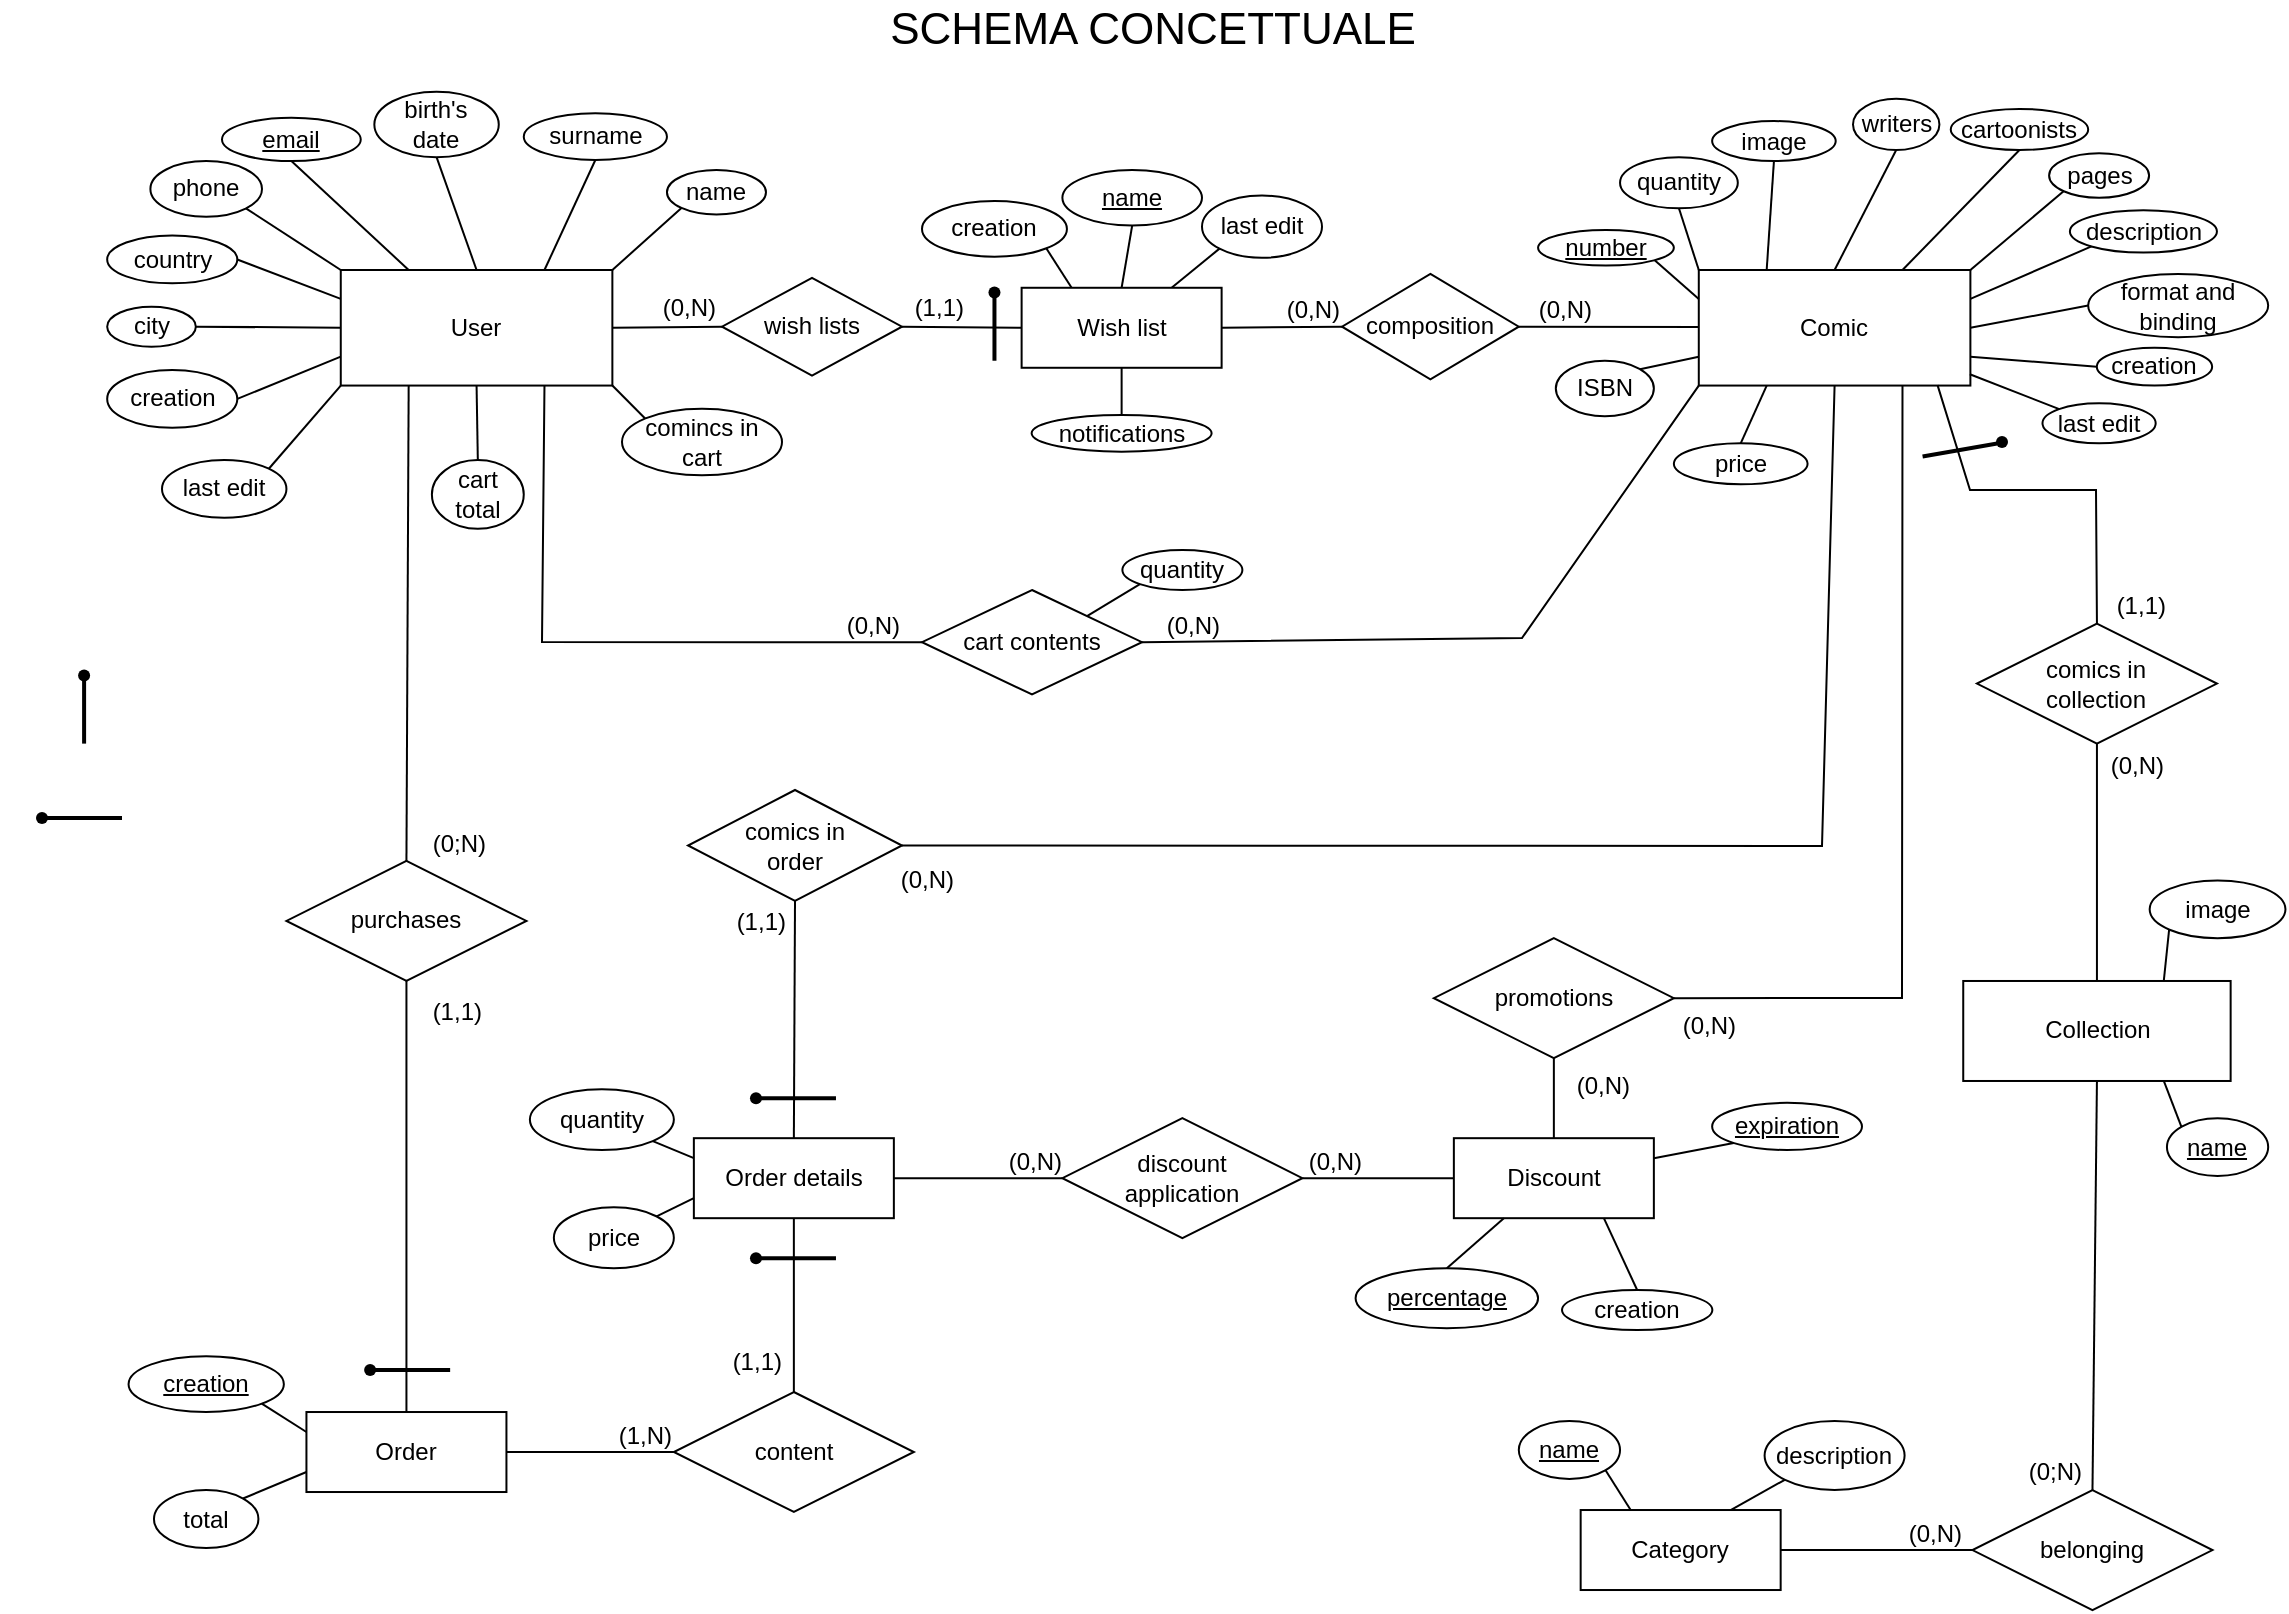<mxfile version="19.0.3" type="device" pages="2"><diagram id="R2lEEEUBdFMjLlhIrx00" name="Schema concettuale"><mxGraphModel dx="1422" dy="873" grid="1" gridSize="10" guides="1" tooltips="1" connect="1" arrows="1" fold="1" page="1" pageScale="1" pageWidth="1169" pageHeight="827" math="0" shadow="0" extFonts="Permanent Marker^https://fonts.googleapis.com/css?family=Permanent+Marker"><root><mxCell id="0"/><mxCell id="1" parent="0"/><mxCell id="hI8jCIpYhccomjPMqrg1-1" value="Comic" style="whiteSpace=wrap;html=1;align=center;" parent="1" vertex="1"><mxGeometry x="858.395" y="140" width="135.802" height="57.778" as="geometry"/></mxCell><mxCell id="hI8jCIpYhccomjPMqrg1-3" value="User" style="whiteSpace=wrap;html=1;align=center;" parent="1" vertex="1"><mxGeometry x="179.383" y="140" width="135.802" height="57.778" as="geometry"/></mxCell><mxCell id="hI8jCIpYhccomjPMqrg1-8" value="" style="endArrow=none;html=1;rounded=0;exitX=1;exitY=0.5;exitDx=0;exitDy=0;entryX=0;entryY=0.5;entryDx=0;entryDy=0;" parent="1" source="hI8jCIpYhccomjPMqrg1-3" target="n4fFL6AgohC3PkhNspNs-12" edge="1"><mxGeometry relative="1" as="geometry"><mxPoint x="464.568" y="255.556" as="sourcePoint"/><mxPoint x="370" y="169" as="targetPoint"/></mxGeometry></mxCell><mxCell id="hI8jCIpYhccomjPMqrg1-9" value="(0,N)" style="resizable=0;html=1;align=right;verticalAlign=bottom;" parent="hI8jCIpYhccomjPMqrg1-8" connectable="0" vertex="1"><mxGeometry x="1" relative="1" as="geometry"><mxPoint x="-3" y="-1" as="offset"/></mxGeometry></mxCell><mxCell id="hI8jCIpYhccomjPMqrg1-10" value="" style="endArrow=none;html=1;rounded=0;exitX=0;exitY=0.5;exitDx=0;exitDy=0;entryX=1;entryY=0.5;entryDx=0;entryDy=0;" parent="1" target="n4fFL6AgohC3PkhNspNs-13" edge="1"><mxGeometry relative="1" as="geometry"><mxPoint x="858.395" y="168.47" as="sourcePoint"/><mxPoint x="790" y="170" as="targetPoint"/></mxGeometry></mxCell><mxCell id="hI8jCIpYhccomjPMqrg1-11" value="(0,N)" style="resizable=0;html=1;align=right;verticalAlign=bottom;" parent="hI8jCIpYhccomjPMqrg1-10" connectable="0" vertex="1"><mxGeometry x="1" relative="1" as="geometry"><mxPoint x="37" as="offset"/></mxGeometry></mxCell><mxCell id="hI8jCIpYhccomjPMqrg1-12" value="creation" style="ellipse;whiteSpace=wrap;html=1;align=center;" parent="1" vertex="1"><mxGeometry x="470.0" y="105.55" width="72.47" height="27.78" as="geometry"/></mxCell><mxCell id="hI8jCIpYhccomjPMqrg1-13" value="last edit" style="ellipse;whiteSpace=wrap;html=1;align=center;" parent="1" vertex="1"><mxGeometry x="610" y="102.78" width="60" height="31.11" as="geometry"/></mxCell><mxCell id="hI8jCIpYhccomjPMqrg1-14" value="" style="endArrow=none;html=1;rounded=0;exitX=0.25;exitY=0;exitDx=0;exitDy=0;entryX=1;entryY=1;entryDx=0;entryDy=0;" parent="1" source="n4fFL6AgohC3PkhNspNs-11" target="hI8jCIpYhccomjPMqrg1-12" edge="1"><mxGeometry relative="1" as="geometry"><mxPoint x="541.297" y="153.335" as="sourcePoint"/><mxPoint x="681.852" y="255.556" as="targetPoint"/></mxGeometry></mxCell><mxCell id="hI8jCIpYhccomjPMqrg1-15" value="" style="endArrow=none;html=1;rounded=0;exitX=0.75;exitY=0;exitDx=0;exitDy=0;entryX=0;entryY=1;entryDx=0;entryDy=0;" parent="1" source="n4fFL6AgohC3PkhNspNs-11" target="hI8jCIpYhccomjPMqrg1-13" edge="1"><mxGeometry relative="1" as="geometry"><mxPoint x="603.892" y="153.335" as="sourcePoint"/><mxPoint x="681.852" y="255.556" as="targetPoint"/></mxGeometry></mxCell><mxCell id="hI8jCIpYhccomjPMqrg1-18" value="&lt;u&gt;number&lt;/u&gt;" style="ellipse;whiteSpace=wrap;html=1;align=center;" parent="1" vertex="1"><mxGeometry x="778.03" y="120.01" width="67.9" height="17.77" as="geometry"/></mxCell><mxCell id="hI8jCIpYhccomjPMqrg1-21" value="writers" style="ellipse;whiteSpace=wrap;html=1;align=center;" parent="1" vertex="1"><mxGeometry x="935.5" y="54.43" width="43.21" height="25.56" as="geometry"/></mxCell><mxCell id="hI8jCIpYhccomjPMqrg1-22" value="cartoonists" style="ellipse;whiteSpace=wrap;html=1;align=center;" parent="1" vertex="1"><mxGeometry x="984.38" y="59.44" width="68.71" height="20.55" as="geometry"/></mxCell><mxCell id="hI8jCIpYhccomjPMqrg1-23" value="pages" style="ellipse;whiteSpace=wrap;html=1;align=center;" parent="1" vertex="1"><mxGeometry x="1033.55" y="81.66" width="50" height="22.22" as="geometry"/></mxCell><mxCell id="hI8jCIpYhccomjPMqrg1-27" value="" style="endArrow=none;html=1;rounded=0;entryX=1;entryY=1;entryDx=0;entryDy=0;exitX=0;exitY=0.25;exitDx=0;exitDy=0;" parent="1" source="hI8jCIpYhccomjPMqrg1-1" target="hI8jCIpYhccomjPMqrg1-18" edge="1"><mxGeometry relative="1" as="geometry"><mxPoint x="939.877" y="140" as="sourcePoint"/><mxPoint x="926.296" y="241.111" as="targetPoint"/></mxGeometry></mxCell><mxCell id="hI8jCIpYhccomjPMqrg1-30" value="" style="endArrow=none;html=1;rounded=0;exitX=0.5;exitY=0;exitDx=0;exitDy=0;entryX=0.5;entryY=1;entryDx=0;entryDy=0;" parent="1" source="hI8jCIpYhccomjPMqrg1-1" target="hI8jCIpYhccomjPMqrg1-21" edge="1"><mxGeometry relative="1" as="geometry"><mxPoint x="709.012" y="241.111" as="sourcePoint"/><mxPoint x="926.296" y="241.111" as="targetPoint"/></mxGeometry></mxCell><mxCell id="hI8jCIpYhccomjPMqrg1-31" value="" style="endArrow=none;html=1;rounded=0;exitX=0.75;exitY=0;exitDx=0;exitDy=0;entryX=0.5;entryY=1;entryDx=0;entryDy=0;" parent="1" source="hI8jCIpYhccomjPMqrg1-1" target="hI8jCIpYhccomjPMqrg1-22" edge="1"><mxGeometry relative="1" as="geometry"><mxPoint x="709.012" y="241.111" as="sourcePoint"/><mxPoint x="926.296" y="241.111" as="targetPoint"/></mxGeometry></mxCell><mxCell id="hI8jCIpYhccomjPMqrg1-32" value="" style="endArrow=none;html=1;rounded=0;exitX=1;exitY=0;exitDx=0;exitDy=0;entryX=0;entryY=1;entryDx=0;entryDy=0;" parent="1" source="hI8jCIpYhccomjPMqrg1-1" target="hI8jCIpYhccomjPMqrg1-23" edge="1"><mxGeometry relative="1" as="geometry"><mxPoint x="709.012" y="241.111" as="sourcePoint"/><mxPoint x="926.296" y="241.111" as="targetPoint"/></mxGeometry></mxCell><mxCell id="hI8jCIpYhccomjPMqrg1-33" value="" style="endArrow=none;html=1;rounded=0;entryX=1;entryY=0;entryDx=0;entryDy=0;exitX=0;exitY=0.75;exitDx=0;exitDy=0;" parent="1" source="hI8jCIpYhccomjPMqrg1-1" target="Y_L6LbLgVeNAP4u6_Aea-1" edge="1"><mxGeometry relative="1" as="geometry"><mxPoint x="1000" y="210" as="sourcePoint"/><mxPoint x="826.086" y="193.919" as="targetPoint"/></mxGeometry></mxCell><mxCell id="hI8jCIpYhccomjPMqrg1-35" value="name" style="ellipse;whiteSpace=wrap;html=1;align=center;" parent="1" vertex="1"><mxGeometry x="342.48" y="89.99" width="49.51" height="22.22" as="geometry"/></mxCell><mxCell id="hI8jCIpYhccomjPMqrg1-36" value="surname" style="ellipse;whiteSpace=wrap;html=1;align=center;" parent="1" vertex="1"><mxGeometry x="270.88" y="61.66" width="71.6" height="23.33" as="geometry"/></mxCell><mxCell id="hI8jCIpYhccomjPMqrg1-37" value="&lt;u&gt;email&lt;/u&gt;" style="ellipse;whiteSpace=wrap;html=1;align=center;" parent="1" vertex="1"><mxGeometry x="120" y="63.89" width="69.38" height="21.66" as="geometry"/></mxCell><mxCell id="hI8jCIpYhccomjPMqrg1-38" value="phone" style="ellipse;whiteSpace=wrap;html=1;align=center;" parent="1" vertex="1"><mxGeometry x="84.2" y="85.55" width="55.8" height="27.78" as="geometry"/></mxCell><mxCell id="hI8jCIpYhccomjPMqrg1-39" value="country" style="ellipse;whiteSpace=wrap;html=1;align=center;" parent="1" vertex="1"><mxGeometry x="62.59" y="122.78" width="65.06" height="23.89" as="geometry"/></mxCell><mxCell id="hI8jCIpYhccomjPMqrg1-40" value="city" style="ellipse;whiteSpace=wrap;html=1;align=center;" parent="1" vertex="1"><mxGeometry x="62.59" y="158.33" width="44.32" height="20" as="geometry"/></mxCell><mxCell id="hI8jCIpYhccomjPMqrg1-41" value="creation" style="ellipse;whiteSpace=wrap;html=1;align=center;" parent="1" vertex="1"><mxGeometry x="62.59" y="190" width="65.06" height="28.89" as="geometry"/></mxCell><mxCell id="hI8jCIpYhccomjPMqrg1-42" value="last edit" style="ellipse;whiteSpace=wrap;html=1;align=center;" parent="1" vertex="1"><mxGeometry x="90" y="235" width="62.22" height="28.89" as="geometry"/></mxCell><mxCell id="hI8jCIpYhccomjPMqrg1-44" value="" style="endArrow=none;html=1;rounded=0;exitX=1;exitY=0;exitDx=0;exitDy=0;entryX=0;entryY=1;entryDx=0;entryDy=0;" parent="1" source="hI8jCIpYhccomjPMqrg1-3" target="hI8jCIpYhccomjPMqrg1-35" edge="1"><mxGeometry relative="1" as="geometry"><mxPoint x="206.543" y="284.444" as="sourcePoint"/><mxPoint x="423.827" y="284.444" as="targetPoint"/></mxGeometry></mxCell><mxCell id="hI8jCIpYhccomjPMqrg1-45" value="" style="endArrow=none;html=1;rounded=0;exitX=0;exitY=0;exitDx=0;exitDy=0;entryX=1;entryY=1;entryDx=0;entryDy=0;" parent="1" source="hI8jCIpYhccomjPMqrg1-3" target="hI8jCIpYhccomjPMqrg1-38" edge="1"><mxGeometry relative="1" as="geometry"><mxPoint x="206.543" y="284.444" as="sourcePoint"/><mxPoint x="423.827" y="284.444" as="targetPoint"/></mxGeometry></mxCell><mxCell id="hI8jCIpYhccomjPMqrg1-46" value="" style="endArrow=none;html=1;rounded=0;exitX=0.75;exitY=0;exitDx=0;exitDy=0;entryX=0.5;entryY=1;entryDx=0;entryDy=0;" parent="1" source="hI8jCIpYhccomjPMqrg1-3" target="hI8jCIpYhccomjPMqrg1-36" edge="1"><mxGeometry relative="1" as="geometry"><mxPoint x="206.543" y="284.444" as="sourcePoint"/><mxPoint x="423.827" y="284.444" as="targetPoint"/></mxGeometry></mxCell><mxCell id="hI8jCIpYhccomjPMqrg1-47" value="" style="endArrow=none;html=1;rounded=0;exitX=0.25;exitY=0;exitDx=0;exitDy=0;entryX=0.5;entryY=1;entryDx=0;entryDy=0;" parent="1" source="hI8jCIpYhccomjPMqrg1-3" target="hI8jCIpYhccomjPMqrg1-37" edge="1"><mxGeometry relative="1" as="geometry"><mxPoint x="206.543" y="284.444" as="sourcePoint"/><mxPoint x="423.827" y="284.444" as="targetPoint"/></mxGeometry></mxCell><mxCell id="hI8jCIpYhccomjPMqrg1-48" value="" style="endArrow=none;html=1;rounded=0;exitX=0;exitY=0.25;exitDx=0;exitDy=0;entryX=1;entryY=0.5;entryDx=0;entryDy=0;" parent="1" source="hI8jCIpYhccomjPMqrg1-3" target="hI8jCIpYhccomjPMqrg1-39" edge="1"><mxGeometry relative="1" as="geometry"><mxPoint x="206.543" y="284.444" as="sourcePoint"/><mxPoint x="423.827" y="284.444" as="targetPoint"/></mxGeometry></mxCell><mxCell id="hI8jCIpYhccomjPMqrg1-49" value="" style="endArrow=none;html=1;rounded=0;exitX=0;exitY=0.75;exitDx=0;exitDy=0;entryX=1;entryY=0.5;entryDx=0;entryDy=0;" parent="1" source="hI8jCIpYhccomjPMqrg1-3" target="hI8jCIpYhccomjPMqrg1-41" edge="1"><mxGeometry relative="1" as="geometry"><mxPoint x="206.543" y="284.444" as="sourcePoint"/><mxPoint x="423.827" y="284.444" as="targetPoint"/></mxGeometry></mxCell><mxCell id="hI8jCIpYhccomjPMqrg1-50" value="" style="endArrow=none;html=1;rounded=0;exitX=0;exitY=0.5;exitDx=0;exitDy=0;entryX=1;entryY=0.5;entryDx=0;entryDy=0;" parent="1" source="hI8jCIpYhccomjPMqrg1-3" target="hI8jCIpYhccomjPMqrg1-40" edge="1"><mxGeometry relative="1" as="geometry"><mxPoint x="206.543" y="284.444" as="sourcePoint"/><mxPoint x="423.827" y="284.444" as="targetPoint"/></mxGeometry></mxCell><mxCell id="hI8jCIpYhccomjPMqrg1-51" value="" style="endArrow=none;html=1;rounded=0;exitX=0;exitY=1;exitDx=0;exitDy=0;entryX=1;entryY=0;entryDx=0;entryDy=0;" parent="1" source="hI8jCIpYhccomjPMqrg1-3" target="hI8jCIpYhccomjPMqrg1-42" edge="1"><mxGeometry relative="1" as="geometry"><mxPoint x="206.543" y="284.444" as="sourcePoint"/><mxPoint x="423.827" y="284.444" as="targetPoint"/></mxGeometry></mxCell><mxCell id="hI8jCIpYhccomjPMqrg1-82" value="Collection" style="whiteSpace=wrap;html=1;align=center;" parent="1" vertex="1"><mxGeometry x="990.62" y="495.49" width="133.7" height="50" as="geometry"/></mxCell><mxCell id="hI8jCIpYhccomjPMqrg1-83" value="comics in&lt;br&gt;collection" style="shape=rhombus;perimeter=rhombusPerimeter;whiteSpace=wrap;html=1;align=center;" parent="1" vertex="1"><mxGeometry x="997.47" y="316.81" width="120" height="60" as="geometry"/></mxCell><mxCell id="hI8jCIpYhccomjPMqrg1-86" value="" style="endArrow=none;html=1;rounded=0;entryX=0.5;entryY=1;entryDx=0;entryDy=0;exitX=0.5;exitY=0;exitDx=0;exitDy=0;" parent="1" source="hI8jCIpYhccomjPMqrg1-82" target="hI8jCIpYhccomjPMqrg1-83" edge="1"><mxGeometry relative="1" as="geometry"><mxPoint x="1010" y="470" as="sourcePoint"/><mxPoint x="910" y="370" as="targetPoint"/></mxGeometry></mxCell><mxCell id="hI8jCIpYhccomjPMqrg1-87" value="(0,N)" style="resizable=0;html=1;align=right;verticalAlign=bottom;" parent="hI8jCIpYhccomjPMqrg1-86" connectable="0" vertex="1"><mxGeometry x="1" relative="1" as="geometry"><mxPoint x="34" y="20" as="offset"/></mxGeometry></mxCell><mxCell id="hI8jCIpYhccomjPMqrg1-89" value="image" style="ellipse;whiteSpace=wrap;html=1;align=center;" parent="1" vertex="1"><mxGeometry x="1083.829" y="445.203" width="67.901" height="28.889" as="geometry"/></mxCell><mxCell id="hI8jCIpYhccomjPMqrg1-91" value="" style="endArrow=none;html=1;rounded=0;exitX=0.75;exitY=0;exitDx=0;exitDy=0;entryX=0;entryY=1;entryDx=0;entryDy=0;" parent="1" source="hI8jCIpYhccomjPMqrg1-82" target="hI8jCIpYhccomjPMqrg1-89" edge="1"><mxGeometry relative="1" as="geometry"><mxPoint x="740" y="480.01" as="sourcePoint"/><mxPoint x="1094.329" y="584.458" as="targetPoint"/></mxGeometry></mxCell><mxCell id="hI8jCIpYhccomjPMqrg1-92" value="Discount" style="whiteSpace=wrap;html=1;align=center;" parent="1" vertex="1"><mxGeometry x="735.93" y="574.09" width="100" height="40" as="geometry"/></mxCell><mxCell id="hI8jCIpYhccomjPMqrg1-93" value="promotions" style="shape=rhombus;perimeter=rhombusPerimeter;whiteSpace=wrap;html=1;align=center;" parent="1" vertex="1"><mxGeometry x="725.93" y="474.09" width="120" height="60" as="geometry"/></mxCell><mxCell id="hI8jCIpYhccomjPMqrg1-95" value="" style="endArrow=none;html=1;rounded=0;entryX=0.5;entryY=1;entryDx=0;entryDy=0;exitX=0.5;exitY=0;exitDx=0;exitDy=0;" parent="1" source="hI8jCIpYhccomjPMqrg1-92" target="hI8jCIpYhccomjPMqrg1-93" edge="1"><mxGeometry relative="1" as="geometry"><mxPoint x="764.19" y="467.09" as="sourcePoint"/><mxPoint x="735.19" y="417.09" as="targetPoint"/><Array as="points"/></mxGeometry></mxCell><mxCell id="hI8jCIpYhccomjPMqrg1-96" value="(0,N)" style="resizable=0;html=1;align=right;verticalAlign=bottom;" parent="hI8jCIpYhccomjPMqrg1-95" connectable="0" vertex="1"><mxGeometry x="1" relative="1" as="geometry"><mxPoint x="39" y="22" as="offset"/></mxGeometry></mxCell><mxCell id="hI8jCIpYhccomjPMqrg1-97" value="" style="endArrow=none;html=1;rounded=0;exitX=0.75;exitY=1;exitDx=0;exitDy=0;entryX=1;entryY=0.5;entryDx=0;entryDy=0;" parent="1" source="hI8jCIpYhccomjPMqrg1-1" target="hI8jCIpYhccomjPMqrg1-93" edge="1"><mxGeometry relative="1" as="geometry"><mxPoint x="944.773" y="198.263" as="sourcePoint"/><mxPoint x="880.0" y="298.67" as="targetPoint"/><Array as="points"><mxPoint x="960" y="504"/></Array></mxGeometry></mxCell><mxCell id="hI8jCIpYhccomjPMqrg1-98" value="(0,N)" style="resizable=0;html=1;align=right;verticalAlign=bottom;" parent="hI8jCIpYhccomjPMqrg1-97" connectable="0" vertex="1"><mxGeometry x="1" relative="1" as="geometry"><mxPoint x="32" y="22" as="offset"/></mxGeometry></mxCell><mxCell id="hI8jCIpYhccomjPMqrg1-103" value="Category" style="whiteSpace=wrap;html=1;align=center;" parent="1" vertex="1"><mxGeometry x="799.33" y="760.01" width="100" height="40" as="geometry"/></mxCell><mxCell id="hI8jCIpYhccomjPMqrg1-104" value="belonging" style="shape=rhombus;perimeter=rhombusPerimeter;whiteSpace=wrap;html=1;align=center;" parent="1" vertex="1"><mxGeometry x="995.24" y="750.01" width="120" height="60" as="geometry"/></mxCell><mxCell id="hI8jCIpYhccomjPMqrg1-105" value="" style="endArrow=none;html=1;rounded=0;entryX=0;entryY=0.5;entryDx=0;entryDy=0;exitX=1;exitY=0.5;exitDx=0;exitDy=0;" parent="1" source="hI8jCIpYhccomjPMqrg1-103" target="hI8jCIpYhccomjPMqrg1-104" edge="1"><mxGeometry relative="1" as="geometry"><mxPoint x="800" y="750.01" as="sourcePoint"/><mxPoint x="951.36" y="740.22" as="targetPoint"/></mxGeometry></mxCell><mxCell id="hI8jCIpYhccomjPMqrg1-106" value="(0,N)" style="resizable=0;html=1;align=right;verticalAlign=bottom;" parent="hI8jCIpYhccomjPMqrg1-105" connectable="0" vertex="1"><mxGeometry x="1" relative="1" as="geometry"><mxPoint x="-5" as="offset"/></mxGeometry></mxCell><mxCell id="hI8jCIpYhccomjPMqrg1-107" value="" style="endArrow=none;html=1;rounded=0;entryX=0.5;entryY=0;entryDx=0;entryDy=0;exitX=0.5;exitY=1;exitDx=0;exitDy=0;" parent="1" source="hI8jCIpYhccomjPMqrg1-82" target="hI8jCIpYhccomjPMqrg1-104" edge="1"><mxGeometry relative="1" as="geometry"><mxPoint x="858.4" y="670.01" as="sourcePoint"/><mxPoint x="1018.4" y="670.01" as="targetPoint"/><Array as="points"/></mxGeometry></mxCell><mxCell id="hI8jCIpYhccomjPMqrg1-108" value="(0;N)" style="resizable=0;html=1;align=right;verticalAlign=bottom;" parent="hI8jCIpYhccomjPMqrg1-107" connectable="0" vertex="1"><mxGeometry x="1" relative="1" as="geometry"><mxPoint x="-5" as="offset"/></mxGeometry></mxCell><mxCell id="hI8jCIpYhccomjPMqrg1-110" value="&lt;u&gt;name&lt;/u&gt;" style="ellipse;whiteSpace=wrap;html=1;align=center;" parent="1" vertex="1"><mxGeometry x="768.4" y="715.56" width="50.62" height="28.89" as="geometry"/></mxCell><mxCell id="hI8jCIpYhccomjPMqrg1-112" value="" style="endArrow=none;html=1;rounded=0;exitX=0.25;exitY=0;exitDx=0;exitDy=0;entryX=1;entryY=1;entryDx=0;entryDy=0;" parent="1" source="hI8jCIpYhccomjPMqrg1-103" target="hI8jCIpYhccomjPMqrg1-110" edge="1"><mxGeometry relative="1" as="geometry"><mxPoint x="827.73" y="750.01" as="sourcePoint"/><mxPoint x="987.33" y="750.01" as="targetPoint"/></mxGeometry></mxCell><mxCell id="gtzbLnbfbG_AwPOIUWwv-3" value="&lt;u&gt;percentage&lt;/u&gt;" style="ellipse;whiteSpace=wrap;html=1;align=center;" parent="1" vertex="1"><mxGeometry x="686.8" y="639.09" width="91.23" height="29.99" as="geometry"/></mxCell><mxCell id="gtzbLnbfbG_AwPOIUWwv-4" value="creation" style="ellipse;whiteSpace=wrap;html=1;align=center;" parent="1" vertex="1"><mxGeometry x="790.0" y="650.01" width="75.18" height="20" as="geometry"/></mxCell><mxCell id="gtzbLnbfbG_AwPOIUWwv-6" value="&lt;u&gt;expiration&lt;/u&gt;" style="ellipse;whiteSpace=wrap;html=1;align=center;" parent="1" vertex="1"><mxGeometry x="865.07" y="556.4" width="74.93" height="23.6" as="geometry"/></mxCell><mxCell id="gtzbLnbfbG_AwPOIUWwv-8" value="" style="endArrow=none;html=1;rounded=0;exitX=0.5;exitY=0;exitDx=0;exitDy=0;entryX=0.25;entryY=1;entryDx=0;entryDy=0;" parent="1" source="gtzbLnbfbG_AwPOIUWwv-3" target="hI8jCIpYhccomjPMqrg1-92" edge="1"><mxGeometry relative="1" as="geometry"><mxPoint x="731.97" y="632.17" as="sourcePoint"/><mxPoint x="891.97" y="632.17" as="targetPoint"/></mxGeometry></mxCell><mxCell id="gtzbLnbfbG_AwPOIUWwv-9" value="" style="endArrow=none;html=1;rounded=0;exitX=0.5;exitY=0;exitDx=0;exitDy=0;entryX=0.75;entryY=1;entryDx=0;entryDy=0;" parent="1" source="gtzbLnbfbG_AwPOIUWwv-4" target="hI8jCIpYhccomjPMqrg1-92" edge="1"><mxGeometry relative="1" as="geometry"><mxPoint x="777.53" y="632.41" as="sourcePoint"/><mxPoint x="937.53" y="632.41" as="targetPoint"/></mxGeometry></mxCell><mxCell id="gtzbLnbfbG_AwPOIUWwv-11" value="" style="endArrow=none;html=1;rounded=0;exitX=0;exitY=1;exitDx=0;exitDy=0;entryX=1;entryY=0.25;entryDx=0;entryDy=0;" parent="1" source="gtzbLnbfbG_AwPOIUWwv-6" target="hI8jCIpYhccomjPMqrg1-92" edge="1"><mxGeometry relative="1" as="geometry"><mxPoint x="854.2" y="532.41" as="sourcePoint"/><mxPoint x="1014.2" y="532.41" as="targetPoint"/></mxGeometry></mxCell><mxCell id="F0NOhrHxQS21oiGEbKKY-1" value="Order" style="whiteSpace=wrap;html=1;align=center;" parent="1" vertex="1"><mxGeometry x="162.22" y="711.01" width="100" height="40" as="geometry"/></mxCell><mxCell id="F0NOhrHxQS21oiGEbKKY-2" value="purchases" style="shape=rhombus;perimeter=rhombusPerimeter;whiteSpace=wrap;html=1;align=center;" parent="1" vertex="1"><mxGeometry x="152.22" y="435.49" width="120" height="60" as="geometry"/></mxCell><mxCell id="F0NOhrHxQS21oiGEbKKY-5" value="" style="endArrow=none;html=1;rounded=0;exitX=0.5;exitY=1;exitDx=0;exitDy=0;entryX=1;entryY=0.5;entryDx=0;entryDy=0;" parent="1" source="hI8jCIpYhccomjPMqrg1-1" target="lXW74oCyR03gc37qBvgg-1" edge="1"><mxGeometry relative="1" as="geometry"><mxPoint x="500" y="440" as="sourcePoint"/><mxPoint x="650" y="440" as="targetPoint"/><Array as="points"><mxPoint x="920" y="428"/></Array></mxGeometry></mxCell><mxCell id="F0NOhrHxQS21oiGEbKKY-6" value="(0,N)" style="resizable=0;html=1;align=right;verticalAlign=bottom;" parent="F0NOhrHxQS21oiGEbKKY-5" connectable="0" vertex="1"><mxGeometry x="1" relative="1" as="geometry"><mxPoint x="27" y="26" as="offset"/></mxGeometry></mxCell><mxCell id="F0NOhrHxQS21oiGEbKKY-9" value="" style="endArrow=none;html=1;rounded=0;entryX=0.5;entryY=1;entryDx=0;entryDy=0;exitX=0.5;exitY=0;exitDx=0;exitDy=0;" parent="1" source="F0NOhrHxQS21oiGEbKKY-1" target="F0NOhrHxQS21oiGEbKKY-2" edge="1"><mxGeometry relative="1" as="geometry"><mxPoint x="500" y="467.59" as="sourcePoint"/><mxPoint x="660" y="467.59" as="targetPoint"/></mxGeometry></mxCell><mxCell id="F0NOhrHxQS21oiGEbKKY-10" value="(1,1)" style="resizable=0;html=1;align=right;verticalAlign=bottom;" parent="F0NOhrHxQS21oiGEbKKY-9" connectable="0" vertex="1"><mxGeometry x="1" relative="1" as="geometry"><mxPoint x="38" y="24" as="offset"/></mxGeometry></mxCell><mxCell id="F0NOhrHxQS21oiGEbKKY-11" value="" style="endArrow=none;html=1;rounded=0;exitX=0.25;exitY=1;exitDx=0;exitDy=0;entryX=0.5;entryY=0;entryDx=0;entryDy=0;" parent="1" source="hI8jCIpYhccomjPMqrg1-3" target="F0NOhrHxQS21oiGEbKKY-2" edge="1"><mxGeometry relative="1" as="geometry"><mxPoint x="500" y="440" as="sourcePoint"/><mxPoint x="660" y="440" as="targetPoint"/></mxGeometry></mxCell><mxCell id="F0NOhrHxQS21oiGEbKKY-12" value="(0;N)" style="resizable=0;html=1;align=right;verticalAlign=bottom;" parent="F0NOhrHxQS21oiGEbKKY-11" connectable="0" vertex="1"><mxGeometry x="1" relative="1" as="geometry"><mxPoint x="40" as="offset"/></mxGeometry></mxCell><mxCell id="F0NOhrHxQS21oiGEbKKY-14" value="total" style="ellipse;whiteSpace=wrap;html=1;align=center;" parent="1" vertex="1"><mxGeometry x="85.99" y="750.01" width="52.22" height="29" as="geometry"/></mxCell><mxCell id="F0NOhrHxQS21oiGEbKKY-15" value="&lt;u&gt;creation&lt;/u&gt;" style="ellipse;whiteSpace=wrap;html=1;align=center;" parent="1" vertex="1"><mxGeometry x="73.28" y="683.12" width="77.65" height="27.89" as="geometry"/></mxCell><mxCell id="F0NOhrHxQS21oiGEbKKY-19" value="" style="endArrow=none;html=1;rounded=0;exitX=0;exitY=0.75;exitDx=0;exitDy=0;entryX=1;entryY=0;entryDx=0;entryDy=0;" parent="1" source="F0NOhrHxQS21oiGEbKKY-1" target="F0NOhrHxQS21oiGEbKKY-14" edge="1"><mxGeometry relative="1" as="geometry"><mxPoint x="500" y="567.61" as="sourcePoint"/><mxPoint x="660" y="567.61" as="targetPoint"/></mxGeometry></mxCell><mxCell id="F0NOhrHxQS21oiGEbKKY-20" value="" style="endArrow=none;html=1;rounded=0;exitX=0;exitY=0.25;exitDx=0;exitDy=0;entryX=1;entryY=1;entryDx=0;entryDy=0;" parent="1" source="F0NOhrHxQS21oiGEbKKY-1" target="F0NOhrHxQS21oiGEbKKY-15" edge="1"><mxGeometry relative="1" as="geometry"><mxPoint x="500" y="567.61" as="sourcePoint"/><mxPoint x="660" y="567.61" as="targetPoint"/></mxGeometry></mxCell><mxCell id="F0NOhrHxQS21oiGEbKKY-24" value="" style="endArrow=none;html=1;rounded=0;exitX=0;exitY=0.5;exitDx=0;exitDy=0;entryX=1;entryY=0.5;entryDx=0;entryDy=0;" parent="1" source="hI8jCIpYhccomjPMqrg1-92" target="4HwSR8HpBYAWnAHhnL5c-6" edge="1"><mxGeometry relative="1" as="geometry"><mxPoint x="575.19" y="487.09" as="sourcePoint"/><mxPoint x="635.19" y="593.09" as="targetPoint"/><Array as="points"/></mxGeometry></mxCell><mxCell id="F0NOhrHxQS21oiGEbKKY-25" value="(0,N)" style="resizable=0;html=1;align=right;verticalAlign=bottom;" parent="F0NOhrHxQS21oiGEbKKY-24" connectable="0" vertex="1"><mxGeometry x="1" relative="1" as="geometry"><mxPoint x="30" as="offset"/></mxGeometry></mxCell><mxCell id="F0NOhrHxQS21oiGEbKKY-26" value="quantity" style="ellipse;whiteSpace=wrap;html=1;align=center;" parent="1" vertex="1"><mxGeometry x="819.02" y="83.6" width="58.89" height="25.55" as="geometry"/></mxCell><mxCell id="F0NOhrHxQS21oiGEbKKY-27" value="" style="endArrow=none;html=1;rounded=0;exitX=0;exitY=0;exitDx=0;exitDy=0;entryX=0.5;entryY=1;entryDx=0;entryDy=0;" parent="1" source="hI8jCIpYhccomjPMqrg1-1" target="F0NOhrHxQS21oiGEbKKY-26" edge="1"><mxGeometry relative="1" as="geometry"><mxPoint x="510" y="390" as="sourcePoint"/><mxPoint x="670" y="390" as="targetPoint"/></mxGeometry></mxCell><mxCell id="F0NOhrHxQS21oiGEbKKY-28" value="SCHEMA CONCETTUALE" style="text;html=1;resizable=0;autosize=1;align=center;verticalAlign=middle;points=[];fillColor=none;strokeColor=none;rounded=0;fontSize=22;" parent="1" vertex="1"><mxGeometry x="445" y="5" width="280" height="30" as="geometry"/></mxCell><mxCell id="F0NOhrHxQS21oiGEbKKY-29" value="description" style="ellipse;whiteSpace=wrap;html=1;align=center;fontSize=12;" parent="1" vertex="1"><mxGeometry x="1043.95" y="110.18" width="73.52" height="21.12" as="geometry"/></mxCell><mxCell id="F0NOhrHxQS21oiGEbKKY-30" value="" style="endArrow=none;html=1;rounded=0;fontSize=12;exitX=1;exitY=0.25;exitDx=0;exitDy=0;entryX=0;entryY=1;entryDx=0;entryDy=0;" parent="1" source="hI8jCIpYhccomjPMqrg1-1" target="F0NOhrHxQS21oiGEbKKY-29" edge="1"><mxGeometry relative="1" as="geometry"><mxPoint x="520" y="330" as="sourcePoint"/><mxPoint x="680" y="330" as="targetPoint"/></mxGeometry></mxCell><mxCell id="F0NOhrHxQS21oiGEbKKY-36" value="creation" style="ellipse;whiteSpace=wrap;html=1;align=center;" parent="1" vertex="1"><mxGeometry x="1057.41" y="178.89" width="57.66" height="18.89" as="geometry"/></mxCell><mxCell id="F0NOhrHxQS21oiGEbKKY-37" value="last edit" style="ellipse;whiteSpace=wrap;html=1;align=center;" parent="1" vertex="1"><mxGeometry x="1030.24" y="206.66" width="56.61" height="20" as="geometry"/></mxCell><mxCell id="F0NOhrHxQS21oiGEbKKY-38" value="" style="endArrow=none;html=1;rounded=0;fontSize=12;exitX=1;exitY=0.75;exitDx=0;exitDy=0;entryX=0;entryY=0.5;entryDx=0;entryDy=0;" parent="1" source="hI8jCIpYhccomjPMqrg1-1" target="F0NOhrHxQS21oiGEbKKY-36" edge="1"><mxGeometry relative="1" as="geometry"><mxPoint x="520" y="400" as="sourcePoint"/><mxPoint x="680" y="400" as="targetPoint"/></mxGeometry></mxCell><mxCell id="F0NOhrHxQS21oiGEbKKY-39" value="" style="endArrow=none;html=1;rounded=0;fontSize=12;entryX=0;entryY=0;entryDx=0;entryDy=0;exitX=0.998;exitY=0.902;exitDx=0;exitDy=0;exitPerimeter=0;" parent="1" source="hI8jCIpYhccomjPMqrg1-1" target="F0NOhrHxQS21oiGEbKKY-37" edge="1"><mxGeometry relative="1" as="geometry"><mxPoint x="520" y="400" as="sourcePoint"/><mxPoint x="680" y="400" as="targetPoint"/></mxGeometry></mxCell><mxCell id="n4fFL6AgohC3PkhNspNs-5" value="" style="endArrow=none;html=1;rounded=0;exitX=0;exitY=1;exitDx=0;exitDy=0;entryX=1;entryY=0.5;entryDx=0;entryDy=0;" parent="1" source="hI8jCIpYhccomjPMqrg1-1" target="n4fFL6AgohC3PkhNspNs-23" edge="1"><mxGeometry relative="1" as="geometry"><mxPoint x="500" y="350" as="sourcePoint"/><mxPoint x="650" y="230" as="targetPoint"/><Array as="points"><mxPoint x="770" y="324"/></Array></mxGeometry></mxCell><mxCell id="n4fFL6AgohC3PkhNspNs-6" value="(0,N)" style="resizable=0;html=1;align=right;verticalAlign=bottom;" parent="n4fFL6AgohC3PkhNspNs-5" connectable="0" vertex="1"><mxGeometry x="1" relative="1" as="geometry"><mxPoint x="39" as="offset"/></mxGeometry></mxCell><mxCell id="n4fFL6AgohC3PkhNspNs-7" value="description" style="ellipse;whiteSpace=wrap;html=1;align=center;" parent="1" vertex="1"><mxGeometry x="891.3" y="715.56" width="70" height="34.45" as="geometry"/></mxCell><mxCell id="n4fFL6AgohC3PkhNspNs-8" value="" style="endArrow=none;html=1;rounded=0;exitX=0.75;exitY=0;exitDx=0;exitDy=0;entryX=0;entryY=1;entryDx=0;entryDy=0;" parent="1" source="hI8jCIpYhccomjPMqrg1-103" target="n4fFL6AgohC3PkhNspNs-7" edge="1"><mxGeometry relative="1" as="geometry"><mxPoint x="839.83" y="670" as="sourcePoint"/><mxPoint x="999.83" y="670" as="targetPoint"/></mxGeometry></mxCell><mxCell id="n4fFL6AgohC3PkhNspNs-9" value="&lt;u&gt;name&lt;/u&gt;" style="ellipse;whiteSpace=wrap;html=1;align=center;" parent="1" vertex="1"><mxGeometry x="1092.47" y="564.09" width="50.62" height="28.89" as="geometry"/></mxCell><mxCell id="n4fFL6AgohC3PkhNspNs-10" value="" style="endArrow=none;html=1;rounded=0;exitX=0;exitY=0;exitDx=0;exitDy=0;entryX=0.75;entryY=1;entryDx=0;entryDy=0;" parent="1" source="n4fFL6AgohC3PkhNspNs-9" target="hI8jCIpYhccomjPMqrg1-82" edge="1"><mxGeometry relative="1" as="geometry"><mxPoint x="740" y="490" as="sourcePoint"/><mxPoint x="1060" y="600" as="targetPoint"/></mxGeometry></mxCell><mxCell id="n4fFL6AgohC3PkhNspNs-11" value="Wish list" style="whiteSpace=wrap;html=1;align=center;" parent="1" vertex="1"><mxGeometry x="519.81" y="148.89" width="100" height="40" as="geometry"/></mxCell><mxCell id="n4fFL6AgohC3PkhNspNs-12" value="wish lists" style="shape=rhombus;perimeter=rhombusPerimeter;whiteSpace=wrap;html=1;align=center;" parent="1" vertex="1"><mxGeometry x="370" y="143.89" width="90" height="48.89" as="geometry"/></mxCell><mxCell id="n4fFL6AgohC3PkhNspNs-13" value="composition" style="shape=rhombus;perimeter=rhombusPerimeter;whiteSpace=wrap;html=1;align=center;" parent="1" vertex="1"><mxGeometry x="680" y="141.94" width="88.4" height="52.78" as="geometry"/></mxCell><mxCell id="n4fFL6AgohC3PkhNspNs-14" value="" style="endArrow=none;html=1;rounded=0;exitX=1;exitY=0.5;exitDx=0;exitDy=0;entryX=0;entryY=0.5;entryDx=0;entryDy=0;" parent="1" source="n4fFL6AgohC3PkhNspNs-11" target="n4fFL6AgohC3PkhNspNs-13" edge="1"><mxGeometry relative="1" as="geometry"><mxPoint x="600" y="230" as="sourcePoint"/><mxPoint x="760" y="230" as="targetPoint"/></mxGeometry></mxCell><mxCell id="n4fFL6AgohC3PkhNspNs-15" value="(0,N)" style="resizable=0;html=1;align=right;verticalAlign=bottom;" parent="n4fFL6AgohC3PkhNspNs-14" connectable="0" vertex="1"><mxGeometry x="1" relative="1" as="geometry"><mxPoint as="offset"/></mxGeometry></mxCell><mxCell id="n4fFL6AgohC3PkhNspNs-17" value="" style="endArrow=none;html=1;rounded=0;entryX=1;entryY=0.5;entryDx=0;entryDy=0;exitX=0;exitY=0.5;exitDx=0;exitDy=0;" parent="1" source="n4fFL6AgohC3PkhNspNs-11" target="n4fFL6AgohC3PkhNspNs-12" edge="1"><mxGeometry relative="1" as="geometry"><mxPoint x="490" y="210" as="sourcePoint"/><mxPoint x="760" y="230" as="targetPoint"/></mxGeometry></mxCell><mxCell id="n4fFL6AgohC3PkhNspNs-18" value="(1,1)" style="resizable=0;html=1;align=right;verticalAlign=bottom;" parent="n4fFL6AgohC3PkhNspNs-17" connectable="0" vertex="1"><mxGeometry x="1" relative="1" as="geometry"><mxPoint x="32" y="-1" as="offset"/></mxGeometry></mxCell><mxCell id="n4fFL6AgohC3PkhNspNs-23" value="cart contents" style="shape=rhombus;perimeter=rhombusPerimeter;whiteSpace=wrap;html=1;align=center;" parent="1" vertex="1"><mxGeometry x="470.0" y="300" width="110" height="52.22" as="geometry"/></mxCell><mxCell id="n4fFL6AgohC3PkhNspNs-24" value="" style="endArrow=none;html=1;rounded=0;entryX=0;entryY=0.5;entryDx=0;entryDy=0;exitX=0.75;exitY=1;exitDx=0;exitDy=0;" parent="1" source="hI8jCIpYhccomjPMqrg1-3" target="n4fFL6AgohC3PkhNspNs-23" edge="1"><mxGeometry relative="1" as="geometry"><mxPoint x="270" y="326" as="sourcePoint"/><mxPoint x="760" y="407.22" as="targetPoint"/><Array as="points"><mxPoint x="280" y="326"/></Array></mxGeometry></mxCell><mxCell id="n4fFL6AgohC3PkhNspNs-25" value="(0,N)" style="resizable=0;html=1;align=right;verticalAlign=bottom;" parent="n4fFL6AgohC3PkhNspNs-24" connectable="0" vertex="1"><mxGeometry x="1" relative="1" as="geometry"><mxPoint x="-10" as="offset"/></mxGeometry></mxCell><mxCell id="n4fFL6AgohC3PkhNspNs-26" value="quantity" style="ellipse;whiteSpace=wrap;html=1;align=center;" parent="1" vertex="1"><mxGeometry x="570.19" y="280" width="60" height="20" as="geometry"/></mxCell><mxCell id="n4fFL6AgohC3PkhNspNs-27" value="" style="endArrow=none;html=1;rounded=0;exitX=1;exitY=0;exitDx=0;exitDy=0;entryX=0;entryY=1;entryDx=0;entryDy=0;" parent="1" source="n4fFL6AgohC3PkhNspNs-23" target="n4fFL6AgohC3PkhNspNs-26" edge="1"><mxGeometry relative="1" as="geometry"><mxPoint x="550" y="397.22" as="sourcePoint"/><mxPoint x="710" y="397.22" as="targetPoint"/></mxGeometry></mxCell><mxCell id="JdpChHxYcwU-H5cDIJT3-1" value="notifications" style="ellipse;whiteSpace=wrap;html=1;align=center;" parent="1" vertex="1"><mxGeometry x="524.81" y="212.49" width="90" height="18.34" as="geometry"/></mxCell><mxCell id="JdpChHxYcwU-H5cDIJT3-2" value="" style="endArrow=none;html=1;rounded=0;exitX=0.5;exitY=1;exitDx=0;exitDy=0;entryX=0.5;entryY=0;entryDx=0;entryDy=0;" parent="1" source="n4fFL6AgohC3PkhNspNs-11" target="JdpChHxYcwU-H5cDIJT3-1" edge="1"><mxGeometry relative="1" as="geometry"><mxPoint x="489.81" y="211.95" as="sourcePoint"/><mxPoint x="649.81" y="211.95" as="targetPoint"/></mxGeometry></mxCell><mxCell id="JdpChHxYcwU-H5cDIJT3-3" value="birth's&lt;br&gt;date" style="ellipse;whiteSpace=wrap;html=1;align=center;" parent="1" vertex="1"><mxGeometry x="196.17" y="50.82" width="62.22" height="32.78" as="geometry"/></mxCell><mxCell id="JdpChHxYcwU-H5cDIJT3-4" value="" style="endArrow=none;html=1;rounded=0;exitX=0.5;exitY=0;exitDx=0;exitDy=0;entryX=0.5;entryY=1;entryDx=0;entryDy=0;" parent="1" source="hI8jCIpYhccomjPMqrg1-3" target="JdpChHxYcwU-H5cDIJT3-3" edge="1"><mxGeometry relative="1" as="geometry"><mxPoint x="210" y="130" as="sourcePoint"/><mxPoint x="370" y="130" as="targetPoint"/></mxGeometry></mxCell><mxCell id="Cb60yX2KvYlxgLxvmn_d-1" value="&lt;u&gt;name&lt;/u&gt;" style="ellipse;whiteSpace=wrap;html=1;align=center;" parent="1" vertex="1"><mxGeometry x="540.19" y="89.99" width="69.81" height="27.78" as="geometry"/></mxCell><mxCell id="Cb60yX2KvYlxgLxvmn_d-2" value="" style="endArrow=none;html=1;rounded=0;exitX=0.5;exitY=0;exitDx=0;exitDy=0;entryX=0.5;entryY=1;entryDx=0;entryDy=0;" parent="1" source="n4fFL6AgohC3PkhNspNs-11" target="Cb60yX2KvYlxgLxvmn_d-1" edge="1"><mxGeometry relative="1" as="geometry"><mxPoint x="519.81" y="211.95" as="sourcePoint"/><mxPoint x="679.81" y="211.95" as="targetPoint"/></mxGeometry></mxCell><mxCell id="u7sfg3JmQOVDjou4v7fb-1" value="image" style="ellipse;whiteSpace=wrap;html=1;align=center;" parent="1" vertex="1"><mxGeometry x="865.07" y="65.54" width="61.79" height="20.01" as="geometry"/></mxCell><mxCell id="u7sfg3JmQOVDjou4v7fb-2" value="" style="endArrow=none;html=1;rounded=0;entryX=0.5;entryY=1;entryDx=0;entryDy=0;exitX=0.25;exitY=0;exitDx=0;exitDy=0;" parent="1" source="hI8jCIpYhccomjPMqrg1-1" target="u7sfg3JmQOVDjou4v7fb-1" edge="1"><mxGeometry relative="1" as="geometry"><mxPoint x="960" y="120" as="sourcePoint"/><mxPoint x="1150" y="40" as="targetPoint"/></mxGeometry></mxCell><mxCell id="4HwSR8HpBYAWnAHhnL5c-1" value="" style="endArrow=none;html=1;rounded=0;exitX=0.879;exitY=0.996;exitDx=0;exitDy=0;entryX=0.5;entryY=0;entryDx=0;entryDy=0;exitPerimeter=0;" parent="1" source="hI8jCIpYhccomjPMqrg1-1" target="hI8jCIpYhccomjPMqrg1-83" edge="1"><mxGeometry relative="1" as="geometry"><mxPoint x="820" y="290" as="sourcePoint"/><mxPoint x="980" y="290" as="targetPoint"/><Array as="points"><mxPoint x="994" y="250"/><mxPoint x="1057" y="250"/></Array></mxGeometry></mxCell><mxCell id="4HwSR8HpBYAWnAHhnL5c-2" value="(1,1)" style="resizable=0;html=1;align=right;verticalAlign=bottom;" parent="4HwSR8HpBYAWnAHhnL5c-1" connectable="0" vertex="1"><mxGeometry x="1" relative="1" as="geometry"><mxPoint x="35" as="offset"/></mxGeometry></mxCell><mxCell id="4HwSR8HpBYAWnAHhnL5c-3" value="content" style="shape=rhombus;perimeter=rhombusPerimeter;whiteSpace=wrap;html=1;align=center;" parent="1" vertex="1"><mxGeometry x="345.93" y="701" width="120" height="60" as="geometry"/></mxCell><mxCell id="4HwSR8HpBYAWnAHhnL5c-4" value="Order details" style="whiteSpace=wrap;html=1;align=center;" parent="1" vertex="1"><mxGeometry x="355.93" y="574.09" width="100" height="40" as="geometry"/></mxCell><mxCell id="4HwSR8HpBYAWnAHhnL5c-6" value="discount&lt;br&gt;application" style="shape=rhombus;perimeter=rhombusPerimeter;whiteSpace=wrap;html=1;align=center;" parent="1" vertex="1"><mxGeometry x="540.19" y="564.09" width="120" height="60" as="geometry"/></mxCell><mxCell id="4HwSR8HpBYAWnAHhnL5c-7" value="quantity" style="ellipse;whiteSpace=wrap;html=1;align=center;" parent="1" vertex="1"><mxGeometry x="273.94" y="549.58" width="71.99" height="30.42" as="geometry"/></mxCell><mxCell id="4HwSR8HpBYAWnAHhnL5c-8" value="price" style="ellipse;whiteSpace=wrap;html=1;align=center;" parent="1" vertex="1"><mxGeometry x="285.93" y="608.67" width="60" height="30.42" as="geometry"/></mxCell><mxCell id="4HwSR8HpBYAWnAHhnL5c-9" value="" style="endArrow=none;html=1;rounded=0;exitX=0;exitY=0.25;exitDx=0;exitDy=0;entryX=1;entryY=1;entryDx=0;entryDy=0;" parent="1" source="4HwSR8HpBYAWnAHhnL5c-4" target="4HwSR8HpBYAWnAHhnL5c-7" edge="1"><mxGeometry relative="1" as="geometry"><mxPoint x="330" y="580" as="sourcePoint"/><mxPoint x="490" y="580" as="targetPoint"/></mxGeometry></mxCell><mxCell id="4HwSR8HpBYAWnAHhnL5c-10" value="" style="endArrow=none;html=1;rounded=0;exitX=0;exitY=0.75;exitDx=0;exitDy=0;entryX=1;entryY=0;entryDx=0;entryDy=0;" parent="1" source="4HwSR8HpBYAWnAHhnL5c-4" target="4HwSR8HpBYAWnAHhnL5c-8" edge="1"><mxGeometry relative="1" as="geometry"><mxPoint x="310" y="580" as="sourcePoint"/><mxPoint x="320" y="599" as="targetPoint"/></mxGeometry></mxCell><mxCell id="4HwSR8HpBYAWnAHhnL5c-11" value="" style="endArrow=none;html=1;rounded=0;exitX=1;exitY=0.5;exitDx=0;exitDy=0;entryX=0;entryY=0.5;entryDx=0;entryDy=0;" parent="1" source="4HwSR8HpBYAWnAHhnL5c-4" target="4HwSR8HpBYAWnAHhnL5c-6" edge="1"><mxGeometry relative="1" as="geometry"><mxPoint x="440" y="630" as="sourcePoint"/><mxPoint x="600" y="630" as="targetPoint"/></mxGeometry></mxCell><mxCell id="4HwSR8HpBYAWnAHhnL5c-12" value="(0,N)" style="resizable=0;html=1;align=right;verticalAlign=bottom;" parent="4HwSR8HpBYAWnAHhnL5c-11" connectable="0" vertex="1"><mxGeometry x="1" relative="1" as="geometry"><mxPoint as="offset"/></mxGeometry></mxCell><mxCell id="4HwSR8HpBYAWnAHhnL5c-13" value="" style="endArrow=none;html=1;rounded=0;exitX=1;exitY=0.5;exitDx=0;exitDy=0;entryX=0;entryY=0.5;entryDx=0;entryDy=0;" parent="1" source="F0NOhrHxQS21oiGEbKKY-1" target="4HwSR8HpBYAWnAHhnL5c-3" edge="1"><mxGeometry relative="1" as="geometry"><mxPoint x="240" y="680" as="sourcePoint"/><mxPoint x="400" y="680" as="targetPoint"/></mxGeometry></mxCell><mxCell id="4HwSR8HpBYAWnAHhnL5c-14" value="(1,N)" style="resizable=0;html=1;align=right;verticalAlign=bottom;" parent="4HwSR8HpBYAWnAHhnL5c-13" connectable="0" vertex="1"><mxGeometry x="1" relative="1" as="geometry"/></mxCell><mxCell id="4HwSR8HpBYAWnAHhnL5c-15" value="" style="endArrow=none;html=1;rounded=0;exitX=0.5;exitY=1;exitDx=0;exitDy=0;entryX=0.5;entryY=0;entryDx=0;entryDy=0;" parent="1" source="4HwSR8HpBYAWnAHhnL5c-4" target="4HwSR8HpBYAWnAHhnL5c-3" edge="1"><mxGeometry relative="1" as="geometry"><mxPoint x="495.0" y="630.15" as="sourcePoint"/><mxPoint x="495.0" y="717.06" as="targetPoint"/></mxGeometry></mxCell><mxCell id="4HwSR8HpBYAWnAHhnL5c-16" value="(1,1)" style="resizable=0;html=1;align=right;verticalAlign=bottom;" parent="4HwSR8HpBYAWnAHhnL5c-15" connectable="0" vertex="1"><mxGeometry x="1" relative="1" as="geometry"><mxPoint x="-5" y="-7" as="offset"/></mxGeometry></mxCell><mxCell id="4HwSR8HpBYAWnAHhnL5c-17" value="" style="shape=waypoint;sketch=0;fillStyle=solid;size=6;pointerEvents=1;points=[];fillColor=none;resizable=0;rotatable=0;perimeter=centerPerimeter;snapToPoint=1;" parent="1" vertex="1"><mxGeometry x="486.23" y="131.3" width="40" height="40" as="geometry"/></mxCell><mxCell id="4HwSR8HpBYAWnAHhnL5c-18" value="" style="line;strokeWidth=2;direction=south;html=1;" parent="1" vertex="1"><mxGeometry x="501.23" y="150.86" width="10" height="34.51" as="geometry"/></mxCell><mxCell id="4HwSR8HpBYAWnAHhnL5c-21" value="" style="shape=waypoint;sketch=0;fillStyle=solid;size=6;pointerEvents=1;points=[];fillColor=none;resizable=0;rotatable=0;perimeter=centerPerimeter;snapToPoint=1;" parent="1" vertex="1"><mxGeometry x="10" y="394" width="40" height="40" as="geometry"/></mxCell><mxCell id="4HwSR8HpBYAWnAHhnL5c-22" value="" style="line;strokeWidth=2;html=1;" parent="1" vertex="1"><mxGeometry x="32.1" y="409" width="37.9" height="10" as="geometry"/></mxCell><mxCell id="4HwSR8HpBYAWnAHhnL5c-24" value="" style="shape=waypoint;sketch=0;fillStyle=solid;size=6;pointerEvents=1;points=[];fillColor=none;resizable=0;rotatable=0;perimeter=centerPerimeter;snapToPoint=1;" parent="1" vertex="1"><mxGeometry x="174.07" y="670.01" width="40" height="40" as="geometry"/></mxCell><mxCell id="4HwSR8HpBYAWnAHhnL5c-25" value="" style="line;strokeWidth=2;html=1;" parent="1" vertex="1"><mxGeometry x="196.17" y="685.01" width="37.9" height="10" as="geometry"/></mxCell><mxCell id="4HwSR8HpBYAWnAHhnL5c-27" value="" style="shape=waypoint;sketch=0;fillStyle=solid;size=6;pointerEvents=1;points=[];fillColor=none;resizable=0;rotatable=0;perimeter=centerPerimeter;snapToPoint=1;" parent="1" vertex="1"><mxGeometry x="366.99" y="614.09" width="40" height="40" as="geometry"/></mxCell><mxCell id="4HwSR8HpBYAWnAHhnL5c-28" value="" style="line;strokeWidth=2;html=1;" parent="1" vertex="1"><mxGeometry x="389.09" y="629.09" width="37.9" height="10" as="geometry"/></mxCell><mxCell id="00tZ3mTTS4MQSdZZaZOW-1" value="" style="shape=waypoint;sketch=0;fillStyle=solid;size=6;pointerEvents=1;points=[];fillColor=none;resizable=0;rotatable=0;perimeter=centerPerimeter;snapToPoint=1;" parent="1" vertex="1"><mxGeometry x="990" y="206" width="40" height="40" as="geometry"/></mxCell><mxCell id="00tZ3mTTS4MQSdZZaZOW-2" value="" style="line;strokeWidth=2;html=1;direction=west;rotation=-10;" parent="1" vertex="1"><mxGeometry x="970" y="225" width="37.9" height="10" as="geometry"/></mxCell><mxCell id="lXW74oCyR03gc37qBvgg-1" value="comics in&lt;br&gt;order" style="shape=rhombus;perimeter=rhombusPerimeter;whiteSpace=wrap;html=1;align=center;" parent="1" vertex="1"><mxGeometry x="353.01" y="400" width="106.99" height="55.49" as="geometry"/></mxCell><mxCell id="lXW74oCyR03gc37qBvgg-2" value="" style="endArrow=none;html=1;rounded=0;exitX=0.5;exitY=0;exitDx=0;exitDy=0;entryX=0.5;entryY=1;entryDx=0;entryDy=0;" parent="1" source="4HwSR8HpBYAWnAHhnL5c-4" target="lXW74oCyR03gc37qBvgg-1" edge="1"><mxGeometry relative="1" as="geometry"><mxPoint x="380" y="560" as="sourcePoint"/><mxPoint x="406" y="510" as="targetPoint"/><Array as="points"/></mxGeometry></mxCell><mxCell id="lXW74oCyR03gc37qBvgg-3" value="(1,1)" style="resizable=0;html=1;align=right;verticalAlign=bottom;" parent="lXW74oCyR03gc37qBvgg-2" connectable="0" vertex="1"><mxGeometry x="1" relative="1" as="geometry"><mxPoint x="-4" y="19" as="offset"/></mxGeometry></mxCell><mxCell id="lXW74oCyR03gc37qBvgg-4" value="" style="shape=waypoint;sketch=0;fillStyle=solid;size=6;pointerEvents=1;points=[];fillColor=none;resizable=0;rotatable=0;perimeter=centerPerimeter;snapToPoint=1;" parent="1" vertex="1"><mxGeometry x="366.99" y="534.09" width="40" height="40" as="geometry"/></mxCell><mxCell id="lXW74oCyR03gc37qBvgg-5" value="" style="line;strokeWidth=2;html=1;" parent="1" vertex="1"><mxGeometry x="389.09" y="549.09" width="37.9" height="10" as="geometry"/></mxCell><mxCell id="lXW74oCyR03gc37qBvgg-8" value="" style="shape=waypoint;sketch=0;fillStyle=solid;size=6;pointerEvents=1;points=[];fillColor=none;resizable=0;rotatable=0;perimeter=centerPerimeter;snapToPoint=1;" parent="1" vertex="1"><mxGeometry x="31.05" y="322.74" width="40" height="40" as="geometry"/></mxCell><mxCell id="lXW74oCyR03gc37qBvgg-9" value="" style="line;strokeWidth=2;direction=south;html=1;" parent="1" vertex="1"><mxGeometry x="46.05" y="342.3" width="10" height="34.51" as="geometry"/></mxCell><mxCell id="zL8VPClpyLVX-5PCRyeS-3" value="" style="endArrow=none;html=1;rounded=0;exitX=0.25;exitY=1;exitDx=0;exitDy=0;entryX=0.5;entryY=0;entryDx=0;entryDy=0;" parent="1" source="hI8jCIpYhccomjPMqrg1-1" target="Ksbh0fp5rbjbQkzSS7q0-1" edge="1"><mxGeometry relative="1" as="geometry"><mxPoint x="635" y="390" as="sourcePoint"/><mxPoint x="874.33" y="250" as="targetPoint"/></mxGeometry></mxCell><mxCell id="Ksbh0fp5rbjbQkzSS7q0-1" value="price" style="ellipse;whiteSpace=wrap;html=1;align=center;" parent="1" vertex="1"><mxGeometry x="845.93" y="226.66" width="66.86" height="20.5" as="geometry"/></mxCell><mxCell id="Y_L6LbLgVeNAP4u6_Aea-1" value="ISBN" style="ellipse;whiteSpace=wrap;html=1;align=center;" parent="1" vertex="1"><mxGeometry x="786.91" y="185.37" width="49.02" height="27.78" as="geometry"/></mxCell><mxCell id="BO49WrgxWkx8BsI4-Bix-1" value="format and binding" style="ellipse;whiteSpace=wrap;html=1;align=center;" parent="1" vertex="1"><mxGeometry x="1053.09" y="141.94" width="90" height="31.66" as="geometry"/></mxCell><mxCell id="BO49WrgxWkx8BsI4-Bix-2" value="" style="endArrow=none;html=1;rounded=0;exitX=1;exitY=0.5;exitDx=0;exitDy=0;entryX=0;entryY=0.5;entryDx=0;entryDy=0;" parent="1" source="hI8jCIpYhccomjPMqrg1-1" target="BO49WrgxWkx8BsI4-Bix-1" edge="1"><mxGeometry relative="1" as="geometry"><mxPoint x="870" y="250" as="sourcePoint"/><mxPoint x="1030" y="250" as="targetPoint"/></mxGeometry></mxCell><mxCell id="_ZEXnenDFOZQ-hQQAlBM-1" value="cart total" style="ellipse;whiteSpace=wrap;html=1;align=center;" parent="1" vertex="1"><mxGeometry x="224.95" y="235" width="45.93" height="34.41" as="geometry"/></mxCell><mxCell id="_ZEXnenDFOZQ-hQQAlBM-3" value="comincs in cart" style="ellipse;whiteSpace=wrap;html=1;align=center;" parent="1" vertex="1"><mxGeometry x="320" y="209.33" width="80" height="33.33" as="geometry"/></mxCell><mxCell id="_ZEXnenDFOZQ-hQQAlBM-4" value="" style="endArrow=none;html=1;rounded=0;exitX=0.5;exitY=1;exitDx=0;exitDy=0;entryX=0.5;entryY=0;entryDx=0;entryDy=0;" parent="1" source="hI8jCIpYhccomjPMqrg1-3" target="_ZEXnenDFOZQ-hQQAlBM-1" edge="1"><mxGeometry relative="1" as="geometry"><mxPoint x="210" y="190" as="sourcePoint"/><mxPoint x="370" y="190" as="targetPoint"/></mxGeometry></mxCell><mxCell id="_ZEXnenDFOZQ-hQQAlBM-5" value="" style="endArrow=none;html=1;rounded=0;exitX=1;exitY=1;exitDx=0;exitDy=0;entryX=0;entryY=0;entryDx=0;entryDy=0;" parent="1" source="hI8jCIpYhccomjPMqrg1-3" target="_ZEXnenDFOZQ-hQQAlBM-3" edge="1"><mxGeometry relative="1" as="geometry"><mxPoint x="335" y="204.28" as="sourcePoint"/><mxPoint x="495" y="204.28" as="targetPoint"/></mxGeometry></mxCell></root></mxGraphModel></diagram><diagram name="Schema E-R ristrutturato" id="XQAlVXumwWjd65Ac_MJu"><mxGraphModel dx="1422" dy="873" grid="1" gridSize="10" guides="1" tooltips="1" connect="1" arrows="1" fold="1" page="1" pageScale="1" pageWidth="1169" pageHeight="827" math="0" shadow="0" extFonts="Permanent Marker^https://fonts.googleapis.com/css?family=Permanent+Marker"><root><mxCell id="3cCgw_7z8ju9j2lWrdh3-0"/><mxCell id="3cCgw_7z8ju9j2lWrdh3-1" parent="3cCgw_7z8ju9j2lWrdh3-0"/><mxCell id="3cCgw_7z8ju9j2lWrdh3-2" value="Comic" style="whiteSpace=wrap;html=1;align=center;" parent="3cCgw_7z8ju9j2lWrdh3-1" vertex="1"><mxGeometry x="805.805" y="140" width="135.802" height="57.778" as="geometry"/></mxCell><mxCell id="3cCgw_7z8ju9j2lWrdh3-3" value="Personal data" style="whiteSpace=wrap;html=1;align=center;" parent="3cCgw_7z8ju9j2lWrdh3-1" vertex="1"><mxGeometry x="126.793" y="140" width="135.802" height="57.778" as="geometry"/></mxCell><mxCell id="3cCgw_7z8ju9j2lWrdh3-4" value="" style="endArrow=none;html=1;rounded=0;exitX=1;exitY=0.5;exitDx=0;exitDy=0;entryX=0;entryY=0.5;entryDx=0;entryDy=0;" parent="3cCgw_7z8ju9j2lWrdh3-1" source="3cCgw_7z8ju9j2lWrdh3-3" target="3cCgw_7z8ju9j2lWrdh3-93" edge="1"><mxGeometry relative="1" as="geometry"><mxPoint x="411.978" y="255.556" as="sourcePoint"/><mxPoint x="317.41" y="169" as="targetPoint"/></mxGeometry></mxCell><mxCell id="3cCgw_7z8ju9j2lWrdh3-5" value="(0,N)" style="resizable=0;html=1;align=right;verticalAlign=bottom;" parent="3cCgw_7z8ju9j2lWrdh3-4" connectable="0" vertex="1"><mxGeometry x="1" relative="1" as="geometry"><mxPoint x="-3" y="-1" as="offset"/></mxGeometry></mxCell><mxCell id="3cCgw_7z8ju9j2lWrdh3-6" value="" style="endArrow=none;html=1;rounded=0;exitX=0;exitY=0.5;exitDx=0;exitDy=0;entryX=1;entryY=0.5;entryDx=0;entryDy=0;" parent="3cCgw_7z8ju9j2lWrdh3-1" target="3cCgw_7z8ju9j2lWrdh3-94" edge="1"><mxGeometry relative="1" as="geometry"><mxPoint x="805.805" y="168.47" as="sourcePoint"/><mxPoint x="737.41" y="170" as="targetPoint"/></mxGeometry></mxCell><mxCell id="3cCgw_7z8ju9j2lWrdh3-7" value="(0,N)" style="resizable=0;html=1;align=right;verticalAlign=bottom;" parent="3cCgw_7z8ju9j2lWrdh3-6" connectable="0" vertex="1"><mxGeometry x="1" relative="1" as="geometry"><mxPoint x="31" as="offset"/></mxGeometry></mxCell><mxCell id="3cCgw_7z8ju9j2lWrdh3-8" value="creation" style="ellipse;whiteSpace=wrap;html=1;align=center;" parent="3cCgw_7z8ju9j2lWrdh3-1" vertex="1"><mxGeometry x="417.41" y="105.55" width="72.47" height="27.78" as="geometry"/></mxCell><mxCell id="3cCgw_7z8ju9j2lWrdh3-10" value="" style="endArrow=none;html=1;rounded=0;exitX=0.25;exitY=0;exitDx=0;exitDy=0;entryX=1;entryY=1;entryDx=0;entryDy=0;" parent="3cCgw_7z8ju9j2lWrdh3-1" source="3cCgw_7z8ju9j2lWrdh3-92" target="3cCgw_7z8ju9j2lWrdh3-8" edge="1"><mxGeometry relative="1" as="geometry"><mxPoint x="488.707" y="153.335" as="sourcePoint"/><mxPoint x="629.262" y="255.556" as="targetPoint"/></mxGeometry></mxCell><mxCell id="3cCgw_7z8ju9j2lWrdh3-12" value="number" style="ellipse;whiteSpace=wrap;html=1;align=center;" parent="3cCgw_7z8ju9j2lWrdh3-1" vertex="1"><mxGeometry x="715.81" y="102.78" width="67.9" height="17.77" as="geometry"/></mxCell><mxCell id="3cCgw_7z8ju9j2lWrdh3-13" value="pages" style="ellipse;whiteSpace=wrap;html=1;align=center;" parent="3cCgw_7z8ju9j2lWrdh3-1" vertex="1"><mxGeometry x="871.79" y="50.82" width="47.09" height="19.99" as="geometry"/></mxCell><mxCell id="3cCgw_7z8ju9j2lWrdh3-14" value="description" style="ellipse;whiteSpace=wrap;html=1;align=center;" parent="3cCgw_7z8ju9j2lWrdh3-1" vertex="1"><mxGeometry x="923.2" y="56.93" width="68.71" height="20.55" as="geometry"/></mxCell><mxCell id="3cCgw_7z8ju9j2lWrdh3-15" value="color" style="ellipse;whiteSpace=wrap;html=1;align=center;" parent="3cCgw_7z8ju9j2lWrdh3-1" vertex="1"><mxGeometry x="978.0" y="77.48" width="50" height="22.22" as="geometry"/></mxCell><mxCell id="3cCgw_7z8ju9j2lWrdh3-16" value="" style="endArrow=none;html=1;rounded=0;entryX=1;entryY=1;entryDx=0;entryDy=0;exitX=0;exitY=0;exitDx=0;exitDy=0;" parent="3cCgw_7z8ju9j2lWrdh3-1" source="3cCgw_7z8ju9j2lWrdh3-2" target="3cCgw_7z8ju9j2lWrdh3-12" edge="1"><mxGeometry relative="1" as="geometry"><mxPoint x="887.287" y="140" as="sourcePoint"/><mxPoint x="873.706" y="241.111" as="targetPoint"/></mxGeometry></mxCell><mxCell id="3cCgw_7z8ju9j2lWrdh3-17" value="" style="endArrow=none;html=1;rounded=0;exitX=0.5;exitY=0;exitDx=0;exitDy=0;entryX=0.5;entryY=1;entryDx=0;entryDy=0;" parent="3cCgw_7z8ju9j2lWrdh3-1" source="3cCgw_7z8ju9j2lWrdh3-2" target="3cCgw_7z8ju9j2lWrdh3-13" edge="1"><mxGeometry relative="1" as="geometry"><mxPoint x="656.422" y="241.111" as="sourcePoint"/><mxPoint x="873.706" y="241.111" as="targetPoint"/></mxGeometry></mxCell><mxCell id="3cCgw_7z8ju9j2lWrdh3-18" value="" style="endArrow=none;html=1;rounded=0;exitX=0.75;exitY=0;exitDx=0;exitDy=0;entryX=0;entryY=1;entryDx=0;entryDy=0;" parent="3cCgw_7z8ju9j2lWrdh3-1" source="3cCgw_7z8ju9j2lWrdh3-2" target="3cCgw_7z8ju9j2lWrdh3-14" edge="1"><mxGeometry relative="1" as="geometry"><mxPoint x="656.422" y="241.111" as="sourcePoint"/><mxPoint x="873.706" y="241.111" as="targetPoint"/></mxGeometry></mxCell><mxCell id="3cCgw_7z8ju9j2lWrdh3-19" value="" style="endArrow=none;html=1;rounded=0;entryX=0;entryY=1;entryDx=0;entryDy=0;exitX=0.896;exitY=-0.001;exitDx=0;exitDy=0;exitPerimeter=0;" parent="3cCgw_7z8ju9j2lWrdh3-1" source="3cCgw_7z8ju9j2lWrdh3-2" target="3cCgw_7z8ju9j2lWrdh3-15" edge="1"><mxGeometry relative="1" as="geometry"><mxPoint x="960" y="150" as="sourcePoint"/><mxPoint x="873.706" y="241.111" as="targetPoint"/></mxGeometry></mxCell><mxCell id="3cCgw_7z8ju9j2lWrdh3-20" value="" style="endArrow=none;html=1;rounded=0;entryX=0;entryY=0.5;entryDx=0;entryDy=0;exitX=1;exitY=0.25;exitDx=0;exitDy=0;" parent="3cCgw_7z8ju9j2lWrdh3-1" source="3cCgw_7z8ju9j2lWrdh3-2" target="3cCgw_7z8ju9j2lWrdh3-146" edge="1"><mxGeometry relative="1" as="geometry"><mxPoint x="1120" y="230" as="sourcePoint"/><mxPoint x="773.496" y="193.919" as="targetPoint"/></mxGeometry></mxCell><mxCell id="3cCgw_7z8ju9j2lWrdh3-21" value="name" style="ellipse;whiteSpace=wrap;html=1;align=center;" parent="3cCgw_7z8ju9j2lWrdh3-1" vertex="1"><mxGeometry x="289.89" y="89.99" width="49.51" height="22.22" as="geometry"/></mxCell><mxCell id="3cCgw_7z8ju9j2lWrdh3-22" value="surname" style="ellipse;whiteSpace=wrap;html=1;align=center;" parent="3cCgw_7z8ju9j2lWrdh3-1" vertex="1"><mxGeometry x="218.29" y="61.66" width="71.6" height="23.33" as="geometry"/></mxCell><mxCell id="3cCgw_7z8ju9j2lWrdh3-23" value="email" style="ellipse;whiteSpace=wrap;html=1;align=center;" parent="3cCgw_7z8ju9j2lWrdh3-1" vertex="1"><mxGeometry x="67.41" y="63.89" width="69.38" height="21.66" as="geometry"/></mxCell><mxCell id="3cCgw_7z8ju9j2lWrdh3-24" value="phone" style="ellipse;whiteSpace=wrap;html=1;align=center;" parent="3cCgw_7z8ju9j2lWrdh3-1" vertex="1"><mxGeometry x="31.61" y="85.55" width="55.8" height="27.78" as="geometry"/></mxCell><mxCell id="3cCgw_7z8ju9j2lWrdh3-26" value="city" style="ellipse;whiteSpace=wrap;html=1;align=center;" parent="3cCgw_7z8ju9j2lWrdh3-1" vertex="1"><mxGeometry x="10" y="158.33" width="44.32" height="20" as="geometry"/></mxCell><mxCell id="3cCgw_7z8ju9j2lWrdh3-27" value="creation" style="ellipse;whiteSpace=wrap;html=1;align=center;" parent="3cCgw_7z8ju9j2lWrdh3-1" vertex="1"><mxGeometry x="10" y="190" width="65.06" height="28.89" as="geometry"/></mxCell><mxCell id="3cCgw_7z8ju9j2lWrdh3-28" value="last edit" style="ellipse;whiteSpace=wrap;html=1;align=center;" parent="3cCgw_7z8ju9j2lWrdh3-1" vertex="1"><mxGeometry x="37.41" y="235" width="62.22" height="28.89" as="geometry"/></mxCell><mxCell id="3cCgw_7z8ju9j2lWrdh3-29" value="" style="endArrow=none;html=1;rounded=0;exitX=1;exitY=0;exitDx=0;exitDy=0;entryX=0;entryY=1;entryDx=0;entryDy=0;" parent="3cCgw_7z8ju9j2lWrdh3-1" source="3cCgw_7z8ju9j2lWrdh3-3" target="3cCgw_7z8ju9j2lWrdh3-21" edge="1"><mxGeometry relative="1" as="geometry"><mxPoint x="153.953" y="284.444" as="sourcePoint"/><mxPoint x="371.237" y="284.444" as="targetPoint"/></mxGeometry></mxCell><mxCell id="3cCgw_7z8ju9j2lWrdh3-30" value="" style="endArrow=none;html=1;rounded=0;exitX=0;exitY=0;exitDx=0;exitDy=0;entryX=1;entryY=1;entryDx=0;entryDy=0;" parent="3cCgw_7z8ju9j2lWrdh3-1" source="3cCgw_7z8ju9j2lWrdh3-3" target="3cCgw_7z8ju9j2lWrdh3-24" edge="1"><mxGeometry relative="1" as="geometry"><mxPoint x="153.953" y="284.444" as="sourcePoint"/><mxPoint x="371.237" y="284.444" as="targetPoint"/></mxGeometry></mxCell><mxCell id="3cCgw_7z8ju9j2lWrdh3-31" value="" style="endArrow=none;html=1;rounded=0;exitX=0.75;exitY=0;exitDx=0;exitDy=0;entryX=0.5;entryY=1;entryDx=0;entryDy=0;" parent="3cCgw_7z8ju9j2lWrdh3-1" source="3cCgw_7z8ju9j2lWrdh3-3" target="3cCgw_7z8ju9j2lWrdh3-22" edge="1"><mxGeometry relative="1" as="geometry"><mxPoint x="153.953" y="284.444" as="sourcePoint"/><mxPoint x="371.237" y="284.444" as="targetPoint"/></mxGeometry></mxCell><mxCell id="3cCgw_7z8ju9j2lWrdh3-32" value="" style="endArrow=none;html=1;rounded=0;exitX=0.25;exitY=0;exitDx=0;exitDy=0;entryX=0.5;entryY=1;entryDx=0;entryDy=0;" parent="3cCgw_7z8ju9j2lWrdh3-1" source="3cCgw_7z8ju9j2lWrdh3-3" target="3cCgw_7z8ju9j2lWrdh3-23" edge="1"><mxGeometry relative="1" as="geometry"><mxPoint x="153.953" y="284.444" as="sourcePoint"/><mxPoint x="371.237" y="284.444" as="targetPoint"/></mxGeometry></mxCell><mxCell id="3cCgw_7z8ju9j2lWrdh3-34" value="" style="endArrow=none;html=1;rounded=0;exitX=0;exitY=0.75;exitDx=0;exitDy=0;entryX=1;entryY=0.5;entryDx=0;entryDy=0;" parent="3cCgw_7z8ju9j2lWrdh3-1" source="3cCgw_7z8ju9j2lWrdh3-3" target="3cCgw_7z8ju9j2lWrdh3-27" edge="1"><mxGeometry relative="1" as="geometry"><mxPoint x="153.953" y="284.444" as="sourcePoint"/><mxPoint x="371.237" y="284.444" as="targetPoint"/></mxGeometry></mxCell><mxCell id="3cCgw_7z8ju9j2lWrdh3-35" value="" style="endArrow=none;html=1;rounded=0;exitX=0;exitY=0.5;exitDx=0;exitDy=0;entryX=1;entryY=0.5;entryDx=0;entryDy=0;" parent="3cCgw_7z8ju9j2lWrdh3-1" source="3cCgw_7z8ju9j2lWrdh3-3" target="3cCgw_7z8ju9j2lWrdh3-26" edge="1"><mxGeometry relative="1" as="geometry"><mxPoint x="153.953" y="284.444" as="sourcePoint"/><mxPoint x="371.237" y="284.444" as="targetPoint"/></mxGeometry></mxCell><mxCell id="3cCgw_7z8ju9j2lWrdh3-36" value="" style="endArrow=none;html=1;rounded=0;exitX=0;exitY=1;exitDx=0;exitDy=0;entryX=1;entryY=0;entryDx=0;entryDy=0;" parent="3cCgw_7z8ju9j2lWrdh3-1" source="3cCgw_7z8ju9j2lWrdh3-3" target="3cCgw_7z8ju9j2lWrdh3-28" edge="1"><mxGeometry relative="1" as="geometry"><mxPoint x="153.953" y="284.444" as="sourcePoint"/><mxPoint x="371.237" y="284.444" as="targetPoint"/></mxGeometry></mxCell><mxCell id="3cCgw_7z8ju9j2lWrdh3-37" value="Collection" style="whiteSpace=wrap;html=1;align=center;" parent="3cCgw_7z8ju9j2lWrdh3-1" vertex="1"><mxGeometry x="937.59" y="595.9" width="133.7" height="50" as="geometry"/></mxCell><mxCell id="3cCgw_7z8ju9j2lWrdh3-38" value="" style="shape=rhombus;perimeter=rhombusPerimeter;whiteSpace=wrap;html=1;align=center;" parent="3cCgw_7z8ju9j2lWrdh3-1" vertex="1"><mxGeometry x="769.92" y="348" width="120" height="60" as="geometry"/></mxCell><mxCell id="3cCgw_7z8ju9j2lWrdh3-39" value="" style="endArrow=none;html=1;rounded=0;entryX=0.5;entryY=1;entryDx=0;entryDy=0;exitX=0.25;exitY=0;exitDx=0;exitDy=0;" parent="3cCgw_7z8ju9j2lWrdh3-1" source="3cCgw_7z8ju9j2lWrdh3-37" target="3cCgw_7z8ju9j2lWrdh3-38" edge="1"><mxGeometry relative="1" as="geometry"><mxPoint x="910" y="520" as="sourcePoint"/><mxPoint x="857.41" y="370" as="targetPoint"/><Array as="points"><mxPoint x="970" y="520"/><mxPoint x="830" y="520"/></Array></mxGeometry></mxCell><mxCell id="3cCgw_7z8ju9j2lWrdh3-40" value="(0,N)" style="resizable=0;html=1;align=right;verticalAlign=bottom;" parent="3cCgw_7z8ju9j2lWrdh3-39" connectable="0" vertex="1"><mxGeometry x="1" relative="1" as="geometry"><mxPoint x="34" y="20" as="offset"/></mxGeometry></mxCell><mxCell id="3cCgw_7z8ju9j2lWrdh3-41" value="image" style="ellipse;whiteSpace=wrap;html=1;align=center;" parent="3cCgw_7z8ju9j2lWrdh3-1" vertex="1"><mxGeometry x="1095.999" y="606.453" width="67.901" height="28.889" as="geometry"/></mxCell><mxCell id="3cCgw_7z8ju9j2lWrdh3-42" value="" style="endArrow=none;html=1;rounded=0;exitX=1;exitY=0.5;exitDx=0;exitDy=0;entryX=0;entryY=0.5;entryDx=0;entryDy=0;" parent="3cCgw_7z8ju9j2lWrdh3-1" source="3cCgw_7z8ju9j2lWrdh3-37" target="3cCgw_7z8ju9j2lWrdh3-41" edge="1"><mxGeometry relative="1" as="geometry"><mxPoint x="686.97" y="580.42" as="sourcePoint"/><mxPoint x="1041.299" y="684.868" as="targetPoint"/></mxGeometry></mxCell><mxCell id="3cCgw_7z8ju9j2lWrdh3-43" value="Discount" style="whiteSpace=wrap;html=1;align=center;" parent="3cCgw_7z8ju9j2lWrdh3-1" vertex="1"><mxGeometry x="642.67" y="574.09" width="100" height="40" as="geometry"/></mxCell><mxCell id="3cCgw_7z8ju9j2lWrdh3-44" value="promotion" style="shape=rhombus;perimeter=rhombusPerimeter;whiteSpace=wrap;html=1;align=center;" parent="3cCgw_7z8ju9j2lWrdh3-1" vertex="1"><mxGeometry x="632.67" y="474.09" width="120" height="60" as="geometry"/></mxCell><mxCell id="3cCgw_7z8ju9j2lWrdh3-45" value="" style="endArrow=none;html=1;rounded=0;entryX=0.5;entryY=1;entryDx=0;entryDy=0;exitX=0.5;exitY=0;exitDx=0;exitDy=0;" parent="3cCgw_7z8ju9j2lWrdh3-1" source="3cCgw_7z8ju9j2lWrdh3-43" target="3cCgw_7z8ju9j2lWrdh3-44" edge="1"><mxGeometry relative="1" as="geometry"><mxPoint x="670.93" y="467.09" as="sourcePoint"/><mxPoint x="641.93" y="417.09" as="targetPoint"/><Array as="points"/></mxGeometry></mxCell><mxCell id="3cCgw_7z8ju9j2lWrdh3-46" value="(0,N)" style="resizable=0;html=1;align=right;verticalAlign=bottom;" parent="3cCgw_7z8ju9j2lWrdh3-45" connectable="0" vertex="1"><mxGeometry x="1" relative="1" as="geometry"><mxPoint x="39" y="22" as="offset"/></mxGeometry></mxCell><mxCell id="3cCgw_7z8ju9j2lWrdh3-49" value="Category" style="whiteSpace=wrap;html=1;align=center;" parent="3cCgw_7z8ju9j2lWrdh3-1" vertex="1"><mxGeometry x="746.74" y="760.01" width="100" height="40" as="geometry"/></mxCell><mxCell id="3cCgw_7z8ju9j2lWrdh3-50" value="classification" style="shape=rhombus;perimeter=rhombusPerimeter;whiteSpace=wrap;html=1;align=center;" parent="3cCgw_7z8ju9j2lWrdh3-1" vertex="1"><mxGeometry x="942.65" y="750.01" width="120" height="60" as="geometry"/></mxCell><mxCell id="3cCgw_7z8ju9j2lWrdh3-51" value="" style="endArrow=none;html=1;rounded=0;entryX=0;entryY=0.5;entryDx=0;entryDy=0;exitX=1;exitY=0.5;exitDx=0;exitDy=0;" parent="3cCgw_7z8ju9j2lWrdh3-1" source="3cCgw_7z8ju9j2lWrdh3-49" target="3cCgw_7z8ju9j2lWrdh3-50" edge="1"><mxGeometry relative="1" as="geometry"><mxPoint x="747.41" y="750.01" as="sourcePoint"/><mxPoint x="898.77" y="740.22" as="targetPoint"/></mxGeometry></mxCell><mxCell id="3cCgw_7z8ju9j2lWrdh3-52" value="(0,N)" style="resizable=0;html=1;align=right;verticalAlign=bottom;" parent="3cCgw_7z8ju9j2lWrdh3-51" connectable="0" vertex="1"><mxGeometry x="1" relative="1" as="geometry"><mxPoint x="-5" as="offset"/></mxGeometry></mxCell><mxCell id="3cCgw_7z8ju9j2lWrdh3-53" value="" style="endArrow=none;html=1;rounded=0;entryX=0.5;entryY=0;entryDx=0;entryDy=0;exitX=0.5;exitY=1;exitDx=0;exitDy=0;" parent="3cCgw_7z8ju9j2lWrdh3-1" source="3cCgw_7z8ju9j2lWrdh3-37" target="3cCgw_7z8ju9j2lWrdh3-50" edge="1"><mxGeometry relative="1" as="geometry"><mxPoint x="805.81" y="670.01" as="sourcePoint"/><mxPoint x="965.81" y="670.01" as="targetPoint"/><Array as="points"/></mxGeometry></mxCell><mxCell id="3cCgw_7z8ju9j2lWrdh3-54" value="(0;N)" style="resizable=0;html=1;align=right;verticalAlign=bottom;" parent="3cCgw_7z8ju9j2lWrdh3-53" connectable="0" vertex="1"><mxGeometry x="1" relative="1" as="geometry"><mxPoint x="-5" as="offset"/></mxGeometry></mxCell><mxCell id="3cCgw_7z8ju9j2lWrdh3-55" value="&lt;u&gt;name&lt;/u&gt;" style="ellipse;whiteSpace=wrap;html=1;align=center;" parent="3cCgw_7z8ju9j2lWrdh3-1" vertex="1"><mxGeometry x="734.69" y="711.01" width="50.62" height="28.89" as="geometry"/></mxCell><mxCell id="3cCgw_7z8ju9j2lWrdh3-56" value="" style="endArrow=none;html=1;rounded=0;exitX=0.25;exitY=0;exitDx=0;exitDy=0;entryX=0.5;entryY=1;entryDx=0;entryDy=0;" parent="3cCgw_7z8ju9j2lWrdh3-1" source="3cCgw_7z8ju9j2lWrdh3-49" target="3cCgw_7z8ju9j2lWrdh3-55" edge="1"><mxGeometry relative="1" as="geometry"><mxPoint x="775.14" y="750.01" as="sourcePoint"/><mxPoint x="934.74" y="750.01" as="targetPoint"/></mxGeometry></mxCell><mxCell id="3cCgw_7z8ju9j2lWrdh3-57" value="percentage" style="ellipse;whiteSpace=wrap;html=1;align=center;" parent="3cCgw_7z8ju9j2lWrdh3-1" vertex="1"><mxGeometry x="593.54" y="639.09" width="91.23" height="29.99" as="geometry"/></mxCell><mxCell id="3cCgw_7z8ju9j2lWrdh3-58" value="creation" style="ellipse;whiteSpace=wrap;html=1;align=center;" parent="3cCgw_7z8ju9j2lWrdh3-1" vertex="1"><mxGeometry x="696.74" y="650.01" width="75.18" height="20" as="geometry"/></mxCell><mxCell id="3cCgw_7z8ju9j2lWrdh3-59" value="expiration" style="ellipse;whiteSpace=wrap;html=1;align=center;" parent="3cCgw_7z8ju9j2lWrdh3-1" vertex="1"><mxGeometry x="771.81" y="556.4" width="74.93" height="23.6" as="geometry"/></mxCell><mxCell id="3cCgw_7z8ju9j2lWrdh3-60" value="" style="endArrow=none;html=1;rounded=0;exitX=0.5;exitY=0;exitDx=0;exitDy=0;entryX=0.25;entryY=1;entryDx=0;entryDy=0;" parent="3cCgw_7z8ju9j2lWrdh3-1" source="3cCgw_7z8ju9j2lWrdh3-57" target="3cCgw_7z8ju9j2lWrdh3-43" edge="1"><mxGeometry relative="1" as="geometry"><mxPoint x="638.71" y="632.17" as="sourcePoint"/><mxPoint x="798.71" y="632.17" as="targetPoint"/></mxGeometry></mxCell><mxCell id="3cCgw_7z8ju9j2lWrdh3-61" value="" style="endArrow=none;html=1;rounded=0;exitX=0.5;exitY=0;exitDx=0;exitDy=0;entryX=0.75;entryY=1;entryDx=0;entryDy=0;" parent="3cCgw_7z8ju9j2lWrdh3-1" source="3cCgw_7z8ju9j2lWrdh3-58" target="3cCgw_7z8ju9j2lWrdh3-43" edge="1"><mxGeometry relative="1" as="geometry"><mxPoint x="684.27" y="632.41" as="sourcePoint"/><mxPoint x="844.27" y="632.41" as="targetPoint"/></mxGeometry></mxCell><mxCell id="3cCgw_7z8ju9j2lWrdh3-62" value="" style="endArrow=none;html=1;rounded=0;exitX=0;exitY=1;exitDx=0;exitDy=0;entryX=1;entryY=0.25;entryDx=0;entryDy=0;" parent="3cCgw_7z8ju9j2lWrdh3-1" source="3cCgw_7z8ju9j2lWrdh3-59" target="3cCgw_7z8ju9j2lWrdh3-43" edge="1"><mxGeometry relative="1" as="geometry"><mxPoint x="760.94" y="532.41" as="sourcePoint"/><mxPoint x="920.94" y="532.41" as="targetPoint"/></mxGeometry></mxCell><mxCell id="3cCgw_7z8ju9j2lWrdh3-63" value="purchase" style="whiteSpace=wrap;html=1;align=center;" parent="3cCgw_7z8ju9j2lWrdh3-1" vertex="1"><mxGeometry x="109.63" y="711.01" width="100" height="40" as="geometry"/></mxCell><mxCell id="3cCgw_7z8ju9j2lWrdh3-64" value="" style="shape=rhombus;perimeter=rhombusPerimeter;whiteSpace=wrap;html=1;align=center;" parent="3cCgw_7z8ju9j2lWrdh3-1" vertex="1"><mxGeometry x="99.63" y="435.49" width="120" height="60" as="geometry"/></mxCell><mxCell id="3cCgw_7z8ju9j2lWrdh3-65" value="" style="endArrow=none;html=1;rounded=0;exitX=0;exitY=1;exitDx=0;exitDy=0;entryX=1;entryY=0.5;entryDx=0;entryDy=0;" parent="3cCgw_7z8ju9j2lWrdh3-1" source="3cCgw_7z8ju9j2lWrdh3-2" target="3cCgw_7z8ju9j2lWrdh3-137" edge="1"><mxGeometry relative="1" as="geometry"><mxPoint x="447.41" y="440" as="sourcePoint"/><mxPoint x="597.41" y="440" as="targetPoint"/><Array as="points"><mxPoint x="480" y="428"/></Array></mxGeometry></mxCell><mxCell id="3cCgw_7z8ju9j2lWrdh3-66" value="(0,N)" style="resizable=0;html=1;align=right;verticalAlign=bottom;" parent="3cCgw_7z8ju9j2lWrdh3-65" connectable="0" vertex="1"><mxGeometry x="1" relative="1" as="geometry"><mxPoint x="27" y="26" as="offset"/></mxGeometry></mxCell><mxCell id="3cCgw_7z8ju9j2lWrdh3-67" value="" style="endArrow=none;html=1;rounded=0;entryX=0.5;entryY=1;entryDx=0;entryDy=0;exitX=0.5;exitY=0;exitDx=0;exitDy=0;" parent="3cCgw_7z8ju9j2lWrdh3-1" source="3cCgw_7z8ju9j2lWrdh3-63" target="3cCgw_7z8ju9j2lWrdh3-64" edge="1"><mxGeometry relative="1" as="geometry"><mxPoint x="447.41" y="467.59" as="sourcePoint"/><mxPoint x="607.41" y="467.59" as="targetPoint"/></mxGeometry></mxCell><mxCell id="3cCgw_7z8ju9j2lWrdh3-68" value="(1,1)" style="resizable=0;html=1;align=right;verticalAlign=bottom;" parent="3cCgw_7z8ju9j2lWrdh3-67" connectable="0" vertex="1"><mxGeometry x="1" relative="1" as="geometry"><mxPoint x="38" y="24" as="offset"/></mxGeometry></mxCell><mxCell id="3cCgw_7z8ju9j2lWrdh3-69" value="" style="endArrow=none;html=1;rounded=0;exitX=0.25;exitY=1;exitDx=0;exitDy=0;entryX=0.5;entryY=0;entryDx=0;entryDy=0;" parent="3cCgw_7z8ju9j2lWrdh3-1" source="3cCgw_7z8ju9j2lWrdh3-3" target="3cCgw_7z8ju9j2lWrdh3-64" edge="1"><mxGeometry relative="1" as="geometry"><mxPoint x="447.41" y="440" as="sourcePoint"/><mxPoint x="607.41" y="440" as="targetPoint"/></mxGeometry></mxCell><mxCell id="3cCgw_7z8ju9j2lWrdh3-70" value="(0;N)" style="resizable=0;html=1;align=right;verticalAlign=bottom;" parent="3cCgw_7z8ju9j2lWrdh3-69" connectable="0" vertex="1"><mxGeometry x="1" relative="1" as="geometry"><mxPoint x="40" as="offset"/></mxGeometry></mxCell><mxCell id="3cCgw_7z8ju9j2lWrdh3-71" value="total" style="ellipse;whiteSpace=wrap;html=1;align=center;" parent="3cCgw_7z8ju9j2lWrdh3-1" vertex="1"><mxGeometry x="33.4" y="750.01" width="52.22" height="29" as="geometry"/></mxCell><mxCell id="3cCgw_7z8ju9j2lWrdh3-72" value="creation" style="ellipse;whiteSpace=wrap;html=1;align=center;" parent="3cCgw_7z8ju9j2lWrdh3-1" vertex="1"><mxGeometry x="20.69" y="683.12" width="77.65" height="27.89" as="geometry"/></mxCell><mxCell id="3cCgw_7z8ju9j2lWrdh3-73" value="" style="endArrow=none;html=1;rounded=0;exitX=0;exitY=0.75;exitDx=0;exitDy=0;entryX=1;entryY=0;entryDx=0;entryDy=0;" parent="3cCgw_7z8ju9j2lWrdh3-1" source="3cCgw_7z8ju9j2lWrdh3-63" target="3cCgw_7z8ju9j2lWrdh3-71" edge="1"><mxGeometry relative="1" as="geometry"><mxPoint x="447.41" y="567.61" as="sourcePoint"/><mxPoint x="607.41" y="567.61" as="targetPoint"/></mxGeometry></mxCell><mxCell id="3cCgw_7z8ju9j2lWrdh3-74" value="" style="endArrow=none;html=1;rounded=0;exitX=0;exitY=0.25;exitDx=0;exitDy=0;entryX=1;entryY=1;entryDx=0;entryDy=0;" parent="3cCgw_7z8ju9j2lWrdh3-1" source="3cCgw_7z8ju9j2lWrdh3-63" target="3cCgw_7z8ju9j2lWrdh3-72" edge="1"><mxGeometry relative="1" as="geometry"><mxPoint x="447.41" y="567.61" as="sourcePoint"/><mxPoint x="607.41" y="567.61" as="targetPoint"/></mxGeometry></mxCell><mxCell id="3cCgw_7z8ju9j2lWrdh3-75" value="" style="endArrow=none;html=1;rounded=0;exitX=0;exitY=0.5;exitDx=0;exitDy=0;entryX=1;entryY=0.5;entryDx=0;entryDy=0;" parent="3cCgw_7z8ju9j2lWrdh3-1" source="3cCgw_7z8ju9j2lWrdh3-43" target="3cCgw_7z8ju9j2lWrdh3-116" edge="1"><mxGeometry relative="1" as="geometry"><mxPoint x="522.6" y="487.09" as="sourcePoint"/><mxPoint x="582.6" y="593.09" as="targetPoint"/><Array as="points"/></mxGeometry></mxCell><mxCell id="3cCgw_7z8ju9j2lWrdh3-76" value="(0,N)" style="resizable=0;html=1;align=right;verticalAlign=bottom;" parent="3cCgw_7z8ju9j2lWrdh3-75" connectable="0" vertex="1"><mxGeometry x="1" relative="1" as="geometry"><mxPoint x="30" as="offset"/></mxGeometry></mxCell><mxCell id="3cCgw_7z8ju9j2lWrdh3-77" value="quantity" style="ellipse;whiteSpace=wrap;html=1;align=center;" parent="3cCgw_7z8ju9j2lWrdh3-1" vertex="1"><mxGeometry x="761.11" y="72.83" width="58.89" height="25.55" as="geometry"/></mxCell><mxCell id="3cCgw_7z8ju9j2lWrdh3-78" value="" style="endArrow=none;html=1;rounded=0;exitX=0.076;exitY=0.006;exitDx=0;exitDy=0;entryX=0.5;entryY=1;entryDx=0;entryDy=0;exitPerimeter=0;" parent="3cCgw_7z8ju9j2lWrdh3-1" source="3cCgw_7z8ju9j2lWrdh3-2" target="3cCgw_7z8ju9j2lWrdh3-77" edge="1"><mxGeometry relative="1" as="geometry"><mxPoint x="457.41" y="390" as="sourcePoint"/><mxPoint x="617.41" y="390" as="targetPoint"/></mxGeometry></mxCell><mxCell id="3cCgw_7z8ju9j2lWrdh3-79" value="SCHEMA CONCETTUALE RISTRUTTURATO" style="text;html=1;resizable=0;autosize=1;align=center;verticalAlign=middle;points=[];fillColor=none;strokeColor=none;rounded=0;fontSize=22;" parent="3cCgw_7z8ju9j2lWrdh3-1" vertex="1"><mxGeometry x="350" y="5" width="470" height="30" as="geometry"/></mxCell><mxCell id="3cCgw_7z8ju9j2lWrdh3-80" value="publication date" style="ellipse;whiteSpace=wrap;html=1;align=center;fontSize=12;" parent="3cCgw_7z8ju9j2lWrdh3-1" vertex="1"><mxGeometry x="991.91" y="102.78" width="73.52" height="35.01" as="geometry"/></mxCell><mxCell id="3cCgw_7z8ju9j2lWrdh3-81" value="" style="endArrow=none;html=1;rounded=0;fontSize=12;entryX=0;entryY=0.5;entryDx=0;entryDy=0;exitX=1;exitY=0;exitDx=0;exitDy=0;" parent="3cCgw_7z8ju9j2lWrdh3-1" source="3cCgw_7z8ju9j2lWrdh3-2" target="3cCgw_7z8ju9j2lWrdh3-80" edge="1"><mxGeometry relative="1" as="geometry"><mxPoint x="960" y="170" as="sourcePoint"/><mxPoint x="627.41" y="330" as="targetPoint"/></mxGeometry></mxCell><mxCell id="3cCgw_7z8ju9j2lWrdh3-82" value="creation" style="ellipse;whiteSpace=wrap;html=1;align=center;" parent="3cCgw_7z8ju9j2lWrdh3-1" vertex="1"><mxGeometry x="981.78" y="235" width="57.66" height="18.89" as="geometry"/></mxCell><mxCell id="3cCgw_7z8ju9j2lWrdh3-83" value="last edit" style="ellipse;whiteSpace=wrap;html=1;align=center;" parent="3cCgw_7z8ju9j2lWrdh3-1" vertex="1"><mxGeometry x="918.88" y="233.15" width="56.61" height="20" as="geometry"/></mxCell><mxCell id="3cCgw_7z8ju9j2lWrdh3-84" value="" style="endArrow=none;html=1;rounded=0;fontSize=12;exitX=1;exitY=1;exitDx=0;exitDy=0;entryX=0;entryY=0;entryDx=0;entryDy=0;" parent="3cCgw_7z8ju9j2lWrdh3-1" source="3cCgw_7z8ju9j2lWrdh3-2" target="3cCgw_7z8ju9j2lWrdh3-82" edge="1"><mxGeometry relative="1" as="geometry"><mxPoint x="467.41" y="400" as="sourcePoint"/><mxPoint x="627.41" y="400" as="targetPoint"/></mxGeometry></mxCell><mxCell id="3cCgw_7z8ju9j2lWrdh3-85" value="" style="endArrow=none;html=1;rounded=0;fontSize=12;entryX=0.5;entryY=0;entryDx=0;entryDy=0;exitX=0.905;exitY=1.004;exitDx=0;exitDy=0;exitPerimeter=0;" parent="3cCgw_7z8ju9j2lWrdh3-1" source="3cCgw_7z8ju9j2lWrdh3-2" target="3cCgw_7z8ju9j2lWrdh3-83" edge="1"><mxGeometry relative="1" as="geometry"><mxPoint x="467.41" y="400" as="sourcePoint"/><mxPoint x="627.41" y="400" as="targetPoint"/></mxGeometry></mxCell><mxCell id="3cCgw_7z8ju9j2lWrdh3-86" value="" style="endArrow=none;html=1;rounded=0;exitX=0;exitY=0.75;exitDx=0;exitDy=0;entryX=1;entryY=0.5;entryDx=0;entryDy=0;" parent="3cCgw_7z8ju9j2lWrdh3-1" source="3cCgw_7z8ju9j2lWrdh3-2" target="3cCgw_7z8ju9j2lWrdh3-99" edge="1"><mxGeometry relative="1" as="geometry"><mxPoint x="447.41" y="350" as="sourcePoint"/><mxPoint x="597.41" y="230" as="targetPoint"/><Array as="points"><mxPoint x="600" y="326"/></Array></mxGeometry></mxCell><mxCell id="3cCgw_7z8ju9j2lWrdh3-87" value="(0,N)" style="resizable=0;html=1;align=right;verticalAlign=bottom;" parent="3cCgw_7z8ju9j2lWrdh3-86" connectable="0" vertex="1"><mxGeometry x="1" relative="1" as="geometry"><mxPoint x="39" as="offset"/></mxGeometry></mxCell><mxCell id="3cCgw_7z8ju9j2lWrdh3-88" value="description" style="ellipse;whiteSpace=wrap;html=1;align=center;" parent="3cCgw_7z8ju9j2lWrdh3-1" vertex="1"><mxGeometry x="827.89" y="711.01" width="70" height="34.45" as="geometry"/></mxCell><mxCell id="3cCgw_7z8ju9j2lWrdh3-89" value="" style="endArrow=none;html=1;rounded=0;exitX=0.75;exitY=0;exitDx=0;exitDy=0;entryX=0;entryY=1;entryDx=0;entryDy=0;" parent="3cCgw_7z8ju9j2lWrdh3-1" source="3cCgw_7z8ju9j2lWrdh3-49" target="3cCgw_7z8ju9j2lWrdh3-88" edge="1"><mxGeometry relative="1" as="geometry"><mxPoint x="787.24" y="670" as="sourcePoint"/><mxPoint x="947.24" y="670" as="targetPoint"/></mxGeometry></mxCell><mxCell id="3cCgw_7z8ju9j2lWrdh3-90" value="&lt;u&gt;name&lt;/u&gt;" style="ellipse;whiteSpace=wrap;html=1;align=center;" parent="3cCgw_7z8ju9j2lWrdh3-1" vertex="1"><mxGeometry x="1039.44" y="664.5" width="50.62" height="28.89" as="geometry"/></mxCell><mxCell id="3cCgw_7z8ju9j2lWrdh3-91" value="" style="endArrow=none;html=1;rounded=0;exitX=0;exitY=0;exitDx=0;exitDy=0;entryX=0.75;entryY=1;entryDx=0;entryDy=0;" parent="3cCgw_7z8ju9j2lWrdh3-1" source="3cCgw_7z8ju9j2lWrdh3-90" target="3cCgw_7z8ju9j2lWrdh3-37" edge="1"><mxGeometry relative="1" as="geometry"><mxPoint x="686.97" y="590.41" as="sourcePoint"/><mxPoint x="1006.97" y="700.41" as="targetPoint"/></mxGeometry></mxCell><mxCell id="3cCgw_7z8ju9j2lWrdh3-92" value="Wish list" style="whiteSpace=wrap;html=1;align=center;" parent="3cCgw_7z8ju9j2lWrdh3-1" vertex="1"><mxGeometry x="467.22" y="148.89" width="100" height="40" as="geometry"/></mxCell><mxCell id="3cCgw_7z8ju9j2lWrdh3-93" value="" style="shape=rhombus;perimeter=rhombusPerimeter;whiteSpace=wrap;html=1;align=center;" parent="3cCgw_7z8ju9j2lWrdh3-1" vertex="1"><mxGeometry x="317.41" y="143.89" width="90" height="48.89" as="geometry"/></mxCell><mxCell id="3cCgw_7z8ju9j2lWrdh3-94" value="list&lt;br&gt;content" style="shape=rhombus;perimeter=rhombusPerimeter;whiteSpace=wrap;html=1;align=center;" parent="3cCgw_7z8ju9j2lWrdh3-1" vertex="1"><mxGeometry x="627.41" y="139.3" width="88.4" height="58.06" as="geometry"/></mxCell><mxCell id="3cCgw_7z8ju9j2lWrdh3-95" value="" style="endArrow=none;html=1;rounded=0;exitX=1;exitY=0.5;exitDx=0;exitDy=0;entryX=0;entryY=0.5;entryDx=0;entryDy=0;" parent="3cCgw_7z8ju9j2lWrdh3-1" source="3cCgw_7z8ju9j2lWrdh3-92" target="3cCgw_7z8ju9j2lWrdh3-94" edge="1"><mxGeometry relative="1" as="geometry"><mxPoint x="547.41" y="230" as="sourcePoint"/><mxPoint x="707.41" y="230" as="targetPoint"/></mxGeometry></mxCell><mxCell id="3cCgw_7z8ju9j2lWrdh3-96" value="(0,N)" style="resizable=0;html=1;align=right;verticalAlign=bottom;" parent="3cCgw_7z8ju9j2lWrdh3-95" connectable="0" vertex="1"><mxGeometry x="1" relative="1" as="geometry"><mxPoint as="offset"/></mxGeometry></mxCell><mxCell id="3cCgw_7z8ju9j2lWrdh3-97" value="" style="endArrow=none;html=1;rounded=0;entryX=1;entryY=0.5;entryDx=0;entryDy=0;exitX=0;exitY=0.5;exitDx=0;exitDy=0;" parent="3cCgw_7z8ju9j2lWrdh3-1" source="3cCgw_7z8ju9j2lWrdh3-92" target="3cCgw_7z8ju9j2lWrdh3-93" edge="1"><mxGeometry relative="1" as="geometry"><mxPoint x="437.41" y="210" as="sourcePoint"/><mxPoint x="707.41" y="230" as="targetPoint"/></mxGeometry></mxCell><mxCell id="3cCgw_7z8ju9j2lWrdh3-98" value="(1,1)" style="resizable=0;html=1;align=right;verticalAlign=bottom;" parent="3cCgw_7z8ju9j2lWrdh3-97" connectable="0" vertex="1"><mxGeometry x="1" relative="1" as="geometry"><mxPoint x="32" y="-1" as="offset"/></mxGeometry></mxCell><mxCell id="3cCgw_7z8ju9j2lWrdh3-99" value="cart content" style="shape=rhombus;perimeter=rhombusPerimeter;whiteSpace=wrap;html=1;align=center;" parent="3cCgw_7z8ju9j2lWrdh3-1" vertex="1"><mxGeometry x="397.22" y="300" width="110" height="52.22" as="geometry"/></mxCell><mxCell id="3cCgw_7z8ju9j2lWrdh3-100" value="" style="endArrow=none;html=1;rounded=0;entryX=0;entryY=0.5;entryDx=0;entryDy=0;exitX=1;exitY=0.5;exitDx=0;exitDy=0;" parent="3cCgw_7z8ju9j2lWrdh3-1" source="SueAVs-WYvyRGk6-LIjS-0" target="3cCgw_7z8ju9j2lWrdh3-99" edge="1"><mxGeometry relative="1" as="geometry"><mxPoint x="337.41" y="326" as="sourcePoint"/><mxPoint x="707.41" y="407.22" as="targetPoint"/><Array as="points"/></mxGeometry></mxCell><mxCell id="3cCgw_7z8ju9j2lWrdh3-101" value="(0,N)" style="resizable=0;html=1;align=right;verticalAlign=bottom;" parent="3cCgw_7z8ju9j2lWrdh3-100" connectable="0" vertex="1"><mxGeometry x="1" relative="1" as="geometry"><mxPoint x="-10" as="offset"/></mxGeometry></mxCell><mxCell id="3cCgw_7z8ju9j2lWrdh3-102" value="quantity" style="ellipse;whiteSpace=wrap;html=1;align=center;" parent="3cCgw_7z8ju9j2lWrdh3-1" vertex="1"><mxGeometry x="490.18" y="271.81" width="60" height="20" as="geometry"/></mxCell><mxCell id="3cCgw_7z8ju9j2lWrdh3-103" value="" style="endArrow=none;html=1;rounded=0;exitX=1;exitY=0;exitDx=0;exitDy=0;entryX=0;entryY=1;entryDx=0;entryDy=0;" parent="3cCgw_7z8ju9j2lWrdh3-1" source="3cCgw_7z8ju9j2lWrdh3-99" target="3cCgw_7z8ju9j2lWrdh3-102" edge="1"><mxGeometry relative="1" as="geometry"><mxPoint x="497.41" y="397.22" as="sourcePoint"/><mxPoint x="657.41" y="397.22" as="targetPoint"/></mxGeometry></mxCell><mxCell id="3cCgw_7z8ju9j2lWrdh3-104" value="notifications" style="ellipse;whiteSpace=wrap;html=1;align=center;" parent="3cCgw_7z8ju9j2lWrdh3-1" vertex="1"><mxGeometry x="427.41" y="213.15" width="90" height="18.34" as="geometry"/></mxCell><mxCell id="3cCgw_7z8ju9j2lWrdh3-105" value="" style="endArrow=none;html=1;rounded=0;exitX=0.25;exitY=1;exitDx=0;exitDy=0;entryX=0.5;entryY=0;entryDx=0;entryDy=0;" parent="3cCgw_7z8ju9j2lWrdh3-1" source="3cCgw_7z8ju9j2lWrdh3-92" target="3cCgw_7z8ju9j2lWrdh3-104" edge="1"><mxGeometry relative="1" as="geometry"><mxPoint x="437.22" y="211.95" as="sourcePoint"/><mxPoint x="597.22" y="211.95" as="targetPoint"/></mxGeometry></mxCell><mxCell id="3cCgw_7z8ju9j2lWrdh3-106" value="birth's&lt;br&gt;date" style="ellipse;whiteSpace=wrap;html=1;align=center;" parent="3cCgw_7z8ju9j2lWrdh3-1" vertex="1"><mxGeometry x="143.58" y="50.82" width="62.22" height="32.78" as="geometry"/></mxCell><mxCell id="3cCgw_7z8ju9j2lWrdh3-107" value="" style="endArrow=none;html=1;rounded=0;exitX=0.5;exitY=0;exitDx=0;exitDy=0;entryX=0.5;entryY=1;entryDx=0;entryDy=0;" parent="3cCgw_7z8ju9j2lWrdh3-1" source="3cCgw_7z8ju9j2lWrdh3-3" target="3cCgw_7z8ju9j2lWrdh3-106" edge="1"><mxGeometry relative="1" as="geometry"><mxPoint x="157.41" y="130" as="sourcePoint"/><mxPoint x="317.41" y="130" as="targetPoint"/></mxGeometry></mxCell><mxCell id="3cCgw_7z8ju9j2lWrdh3-108" value="name" style="ellipse;whiteSpace=wrap;html=1;align=center;" parent="3cCgw_7z8ju9j2lWrdh3-1" vertex="1"><mxGeometry x="487.6" y="89.99" width="69.81" height="27.78" as="geometry"/></mxCell><mxCell id="3cCgw_7z8ju9j2lWrdh3-109" value="" style="endArrow=none;html=1;rounded=0;exitX=0.5;exitY=0;exitDx=0;exitDy=0;entryX=0.5;entryY=1;entryDx=0;entryDy=0;" parent="3cCgw_7z8ju9j2lWrdh3-1" source="3cCgw_7z8ju9j2lWrdh3-92" target="3cCgw_7z8ju9j2lWrdh3-108" edge="1"><mxGeometry relative="1" as="geometry"><mxPoint x="467.22" y="211.95" as="sourcePoint"/><mxPoint x="627.22" y="211.95" as="targetPoint"/></mxGeometry></mxCell><mxCell id="3cCgw_7z8ju9j2lWrdh3-110" value="image" style="ellipse;whiteSpace=wrap;html=1;align=center;" parent="3cCgw_7z8ju9j2lWrdh3-1" vertex="1"><mxGeometry x="810" y="59.98" width="61.79" height="20.01" as="geometry"/></mxCell><mxCell id="3cCgw_7z8ju9j2lWrdh3-111" value="" style="endArrow=none;html=1;rounded=0;entryX=0.5;entryY=1;entryDx=0;entryDy=0;exitX=0.25;exitY=0;exitDx=0;exitDy=0;" parent="3cCgw_7z8ju9j2lWrdh3-1" source="3cCgw_7z8ju9j2lWrdh3-2" target="3cCgw_7z8ju9j2lWrdh3-110" edge="1"><mxGeometry relative="1" as="geometry"><mxPoint x="907.41" y="120" as="sourcePoint"/><mxPoint x="1097.41" y="40" as="targetPoint"/></mxGeometry></mxCell><mxCell id="3cCgw_7z8ju9j2lWrdh3-112" value="" style="endArrow=none;html=1;rounded=0;exitX=0.5;exitY=1;exitDx=0;exitDy=0;entryX=0.5;entryY=0;entryDx=0;entryDy=0;" parent="3cCgw_7z8ju9j2lWrdh3-1" source="3cCgw_7z8ju9j2lWrdh3-2" target="3cCgw_7z8ju9j2lWrdh3-38" edge="1"><mxGeometry relative="1" as="geometry"><mxPoint x="767.41" y="290" as="sourcePoint"/><mxPoint x="927.41" y="290" as="targetPoint"/><Array as="points"><mxPoint x="830" y="230"/></Array></mxGeometry></mxCell><mxCell id="3cCgw_7z8ju9j2lWrdh3-113" value="(1,1)" style="resizable=0;html=1;align=right;verticalAlign=bottom;" parent="3cCgw_7z8ju9j2lWrdh3-112" connectable="0" vertex="1"><mxGeometry x="1" relative="1" as="geometry"><mxPoint x="35" as="offset"/></mxGeometry></mxCell><mxCell id="3cCgw_7z8ju9j2lWrdh3-114" value="" style="shape=rhombus;perimeter=rhombusPerimeter;whiteSpace=wrap;html=1;align=center;" parent="3cCgw_7z8ju9j2lWrdh3-1" vertex="1"><mxGeometry x="293.34" y="701" width="120" height="60" as="geometry"/></mxCell><mxCell id="3cCgw_7z8ju9j2lWrdh3-115" value="comic in&lt;br&gt;purchase" style="whiteSpace=wrap;html=1;align=center;" parent="3cCgw_7z8ju9j2lWrdh3-1" vertex="1"><mxGeometry x="303.34" y="574.09" width="100" height="40" as="geometry"/></mxCell><mxCell id="3cCgw_7z8ju9j2lWrdh3-116" value="discount&lt;br&gt;application" style="shape=rhombus;perimeter=rhombusPerimeter;whiteSpace=wrap;html=1;align=center;" parent="3cCgw_7z8ju9j2lWrdh3-1" vertex="1"><mxGeometry x="462.5" y="564.09" width="120" height="60" as="geometry"/></mxCell><mxCell id="3cCgw_7z8ju9j2lWrdh3-117" value="quantity" style="ellipse;whiteSpace=wrap;html=1;align=center;" parent="3cCgw_7z8ju9j2lWrdh3-1" vertex="1"><mxGeometry x="221.35" y="549.58" width="71.99" height="30.42" as="geometry"/></mxCell><mxCell id="3cCgw_7z8ju9j2lWrdh3-118" value="price" style="ellipse;whiteSpace=wrap;html=1;align=center;" parent="3cCgw_7z8ju9j2lWrdh3-1" vertex="1"><mxGeometry x="233.34" y="608.67" width="60" height="30.42" as="geometry"/></mxCell><mxCell id="3cCgw_7z8ju9j2lWrdh3-119" value="" style="endArrow=none;html=1;rounded=0;exitX=0;exitY=0.25;exitDx=0;exitDy=0;entryX=1;entryY=1;entryDx=0;entryDy=0;" parent="3cCgw_7z8ju9j2lWrdh3-1" source="3cCgw_7z8ju9j2lWrdh3-115" target="3cCgw_7z8ju9j2lWrdh3-117" edge="1"><mxGeometry relative="1" as="geometry"><mxPoint x="277.41" y="580" as="sourcePoint"/><mxPoint x="437.41" y="580" as="targetPoint"/></mxGeometry></mxCell><mxCell id="3cCgw_7z8ju9j2lWrdh3-120" value="" style="endArrow=none;html=1;rounded=0;exitX=0;exitY=0.75;exitDx=0;exitDy=0;entryX=1;entryY=0;entryDx=0;entryDy=0;" parent="3cCgw_7z8ju9j2lWrdh3-1" source="3cCgw_7z8ju9j2lWrdh3-115" target="3cCgw_7z8ju9j2lWrdh3-118" edge="1"><mxGeometry relative="1" as="geometry"><mxPoint x="257.41" y="580" as="sourcePoint"/><mxPoint x="267.41" y="599" as="targetPoint"/></mxGeometry></mxCell><mxCell id="3cCgw_7z8ju9j2lWrdh3-121" value="" style="endArrow=none;html=1;rounded=0;exitX=1;exitY=0.5;exitDx=0;exitDy=0;entryX=0;entryY=0.5;entryDx=0;entryDy=0;" parent="3cCgw_7z8ju9j2lWrdh3-1" source="3cCgw_7z8ju9j2lWrdh3-115" target="3cCgw_7z8ju9j2lWrdh3-116" edge="1"><mxGeometry relative="1" as="geometry"><mxPoint x="387.41" y="630" as="sourcePoint"/><mxPoint x="547.41" y="630" as="targetPoint"/></mxGeometry></mxCell><mxCell id="3cCgw_7z8ju9j2lWrdh3-122" value="(0,N)" style="resizable=0;html=1;align=right;verticalAlign=bottom;" parent="3cCgw_7z8ju9j2lWrdh3-121" connectable="0" vertex="1"><mxGeometry x="1" relative="1" as="geometry"><mxPoint as="offset"/></mxGeometry></mxCell><mxCell id="3cCgw_7z8ju9j2lWrdh3-123" value="" style="endArrow=none;html=1;rounded=0;exitX=1;exitY=0.5;exitDx=0;exitDy=0;entryX=0;entryY=0.5;entryDx=0;entryDy=0;" parent="3cCgw_7z8ju9j2lWrdh3-1" source="3cCgw_7z8ju9j2lWrdh3-63" target="3cCgw_7z8ju9j2lWrdh3-114" edge="1"><mxGeometry relative="1" as="geometry"><mxPoint x="187.41" y="680" as="sourcePoint"/><mxPoint x="347.41" y="680" as="targetPoint"/></mxGeometry></mxCell><mxCell id="3cCgw_7z8ju9j2lWrdh3-124" value="(1,N)" style="resizable=0;html=1;align=right;verticalAlign=bottom;" parent="3cCgw_7z8ju9j2lWrdh3-123" connectable="0" vertex="1"><mxGeometry x="1" relative="1" as="geometry"/></mxCell><mxCell id="3cCgw_7z8ju9j2lWrdh3-125" value="" style="endArrow=none;html=1;rounded=0;exitX=0.5;exitY=1;exitDx=0;exitDy=0;entryX=0.5;entryY=0;entryDx=0;entryDy=0;" parent="3cCgw_7z8ju9j2lWrdh3-1" source="3cCgw_7z8ju9j2lWrdh3-115" target="3cCgw_7z8ju9j2lWrdh3-114" edge="1"><mxGeometry relative="1" as="geometry"><mxPoint x="442.41" y="630.15" as="sourcePoint"/><mxPoint x="442.41" y="717.06" as="targetPoint"/></mxGeometry></mxCell><mxCell id="3cCgw_7z8ju9j2lWrdh3-126" value="(1,1)" style="resizable=0;html=1;align=right;verticalAlign=bottom;" parent="3cCgw_7z8ju9j2lWrdh3-125" connectable="0" vertex="1"><mxGeometry x="1" relative="1" as="geometry"><mxPoint x="-5" y="-7" as="offset"/></mxGeometry></mxCell><mxCell id="3cCgw_7z8ju9j2lWrdh3-137" value="" style="shape=rhombus;perimeter=rhombusPerimeter;whiteSpace=wrap;html=1;align=center;" parent="3cCgw_7z8ju9j2lWrdh3-1" vertex="1"><mxGeometry x="300.42" y="400" width="106.99" height="55.49" as="geometry"/></mxCell><mxCell id="3cCgw_7z8ju9j2lWrdh3-138" value="" style="endArrow=none;html=1;rounded=0;exitX=0.5;exitY=0;exitDx=0;exitDy=0;entryX=0.5;entryY=1;entryDx=0;entryDy=0;" parent="3cCgw_7z8ju9j2lWrdh3-1" source="3cCgw_7z8ju9j2lWrdh3-115" target="3cCgw_7z8ju9j2lWrdh3-137" edge="1"><mxGeometry relative="1" as="geometry"><mxPoint x="327.41" y="560" as="sourcePoint"/><mxPoint x="353.41" y="510" as="targetPoint"/><Array as="points"/></mxGeometry></mxCell><mxCell id="3cCgw_7z8ju9j2lWrdh3-139" value="(1,1)" style="resizable=0;html=1;align=right;verticalAlign=bottom;" parent="3cCgw_7z8ju9j2lWrdh3-138" connectable="0" vertex="1"><mxGeometry x="1" relative="1" as="geometry"><mxPoint x="-4" y="19" as="offset"/></mxGeometry></mxCell><mxCell id="3cCgw_7z8ju9j2lWrdh3-144" value="" style="endArrow=none;html=1;rounded=0;exitX=0;exitY=0.5;exitDx=0;exitDy=0;entryX=1;entryY=0.5;entryDx=0;entryDy=0;" parent="3cCgw_7z8ju9j2lWrdh3-1" source="3cCgw_7z8ju9j2lWrdh3-145" target="3cCgw_7z8ju9j2lWrdh3-2" edge="1"><mxGeometry relative="1" as="geometry"><mxPoint x="991.91" y="197.36" as="sourcePoint"/><mxPoint x="947.53" y="164.21" as="targetPoint"/></mxGeometry></mxCell><mxCell id="3cCgw_7z8ju9j2lWrdh3-145" value="price" style="ellipse;whiteSpace=wrap;html=1;align=center;" parent="3cCgw_7z8ju9j2lWrdh3-1" vertex="1"><mxGeometry x="1003.16" y="174.55" width="44.07" height="16.45" as="geometry"/></mxCell><mxCell id="3cCgw_7z8ju9j2lWrdh3-146" value="ISBN" style="ellipse;whiteSpace=wrap;html=1;align=center;" parent="3cCgw_7z8ju9j2lWrdh3-1" vertex="1"><mxGeometry x="1004.16" y="141.94" width="49.02" height="27.78" as="geometry"/></mxCell><mxCell id="3cCgw_7z8ju9j2lWrdh3-147" value="format and binding" style="ellipse;whiteSpace=wrap;html=1;align=center;" parent="3cCgw_7z8ju9j2lWrdh3-1" vertex="1"><mxGeometry x="990" y="197.36" width="90" height="33.15" as="geometry"/></mxCell><mxCell id="3cCgw_7z8ju9j2lWrdh3-148" value="" style="endArrow=none;html=1;rounded=0;exitX=1;exitY=0.75;exitDx=0;exitDy=0;entryX=0;entryY=0;entryDx=0;entryDy=0;" parent="3cCgw_7z8ju9j2lWrdh3-1" source="3cCgw_7z8ju9j2lWrdh3-2" target="3cCgw_7z8ju9j2lWrdh3-147" edge="1"><mxGeometry relative="1" as="geometry"><mxPoint x="817.41" y="250" as="sourcePoint"/><mxPoint x="977.41" y="250" as="targetPoint"/></mxGeometry></mxCell><mxCell id="3cCgw_7z8ju9j2lWrdh3-149" value="total" style="ellipse;whiteSpace=wrap;html=1;align=center;" parent="3cCgw_7z8ju9j2lWrdh3-1" vertex="1"><mxGeometry x="287.41" y="364.37" width="46.99" height="27.26" as="geometry"/></mxCell><mxCell id="3cCgw_7z8ju9j2lWrdh3-150" value="size" style="ellipse;whiteSpace=wrap;html=1;align=center;" parent="3cCgw_7z8ju9j2lWrdh3-1" vertex="1"><mxGeometry x="289.89" y="268.48" width="60" height="23.33" as="geometry"/></mxCell><mxCell id="3cCgw_7z8ju9j2lWrdh3-151" value="" style="endArrow=none;html=1;rounded=0;entryX=0;entryY=0;entryDx=0;entryDy=0;exitX=0.75;exitY=1;exitDx=0;exitDy=0;" parent="3cCgw_7z8ju9j2lWrdh3-1" source="SueAVs-WYvyRGk6-LIjS-0" target="3cCgw_7z8ju9j2lWrdh3-149" edge="1"><mxGeometry relative="1" as="geometry"><mxPoint x="327.41" y="370" as="sourcePoint"/><mxPoint x="317.41" y="190" as="targetPoint"/></mxGeometry></mxCell><mxCell id="SueAVs-WYvyRGk6-LIjS-0" value="Cart data" style="whiteSpace=wrap;html=1;align=center;" parent="3cCgw_7z8ju9j2lWrdh3-1" vertex="1"><mxGeometry x="203.34" y="306.11" width="100" height="40" as="geometry"/></mxCell><mxCell id="SueAVs-WYvyRGk6-LIjS-1" value="user data" style="shape=rhombus;perimeter=rhombusPerimeter;whiteSpace=wrap;html=1;align=center;" parent="3cCgw_7z8ju9j2lWrdh3-1" vertex="1"><mxGeometry x="183.41" y="235" width="90" height="38.89" as="geometry"/></mxCell><mxCell id="SueAVs-WYvyRGk6-LIjS-2" value="" style="endArrow=none;html=1;rounded=0;exitX=0.75;exitY=1;exitDx=0;exitDy=0;entryX=0.5;entryY=0;entryDx=0;entryDy=0;" parent="3cCgw_7z8ju9j2lWrdh3-1" source="3cCgw_7z8ju9j2lWrdh3-3" target="SueAVs-WYvyRGk6-LIjS-1" edge="1"><mxGeometry relative="1" as="geometry"><mxPoint x="267.41" y="270" as="sourcePoint"/><mxPoint x="427.41" y="270" as="targetPoint"/></mxGeometry></mxCell><mxCell id="SueAVs-WYvyRGk6-LIjS-3" value="(1,1)" style="resizable=0;html=1;align=right;verticalAlign=bottom;" parent="SueAVs-WYvyRGk6-LIjS-2" connectable="0" vertex="1"><mxGeometry x="1" relative="1" as="geometry"><mxPoint x="-7" as="offset"/></mxGeometry></mxCell><mxCell id="SueAVs-WYvyRGk6-LIjS-6" value="" style="endArrow=none;html=1;rounded=0;exitX=0.25;exitY=0;exitDx=0;exitDy=0;entryX=0.5;entryY=1;entryDx=0;entryDy=0;" parent="3cCgw_7z8ju9j2lWrdh3-1" source="SueAVs-WYvyRGk6-LIjS-0" target="SueAVs-WYvyRGk6-LIjS-1" edge="1"><mxGeometry relative="1" as="geometry"><mxPoint x="267.41" y="350" as="sourcePoint"/><mxPoint x="427.41" y="350" as="targetPoint"/></mxGeometry></mxCell><mxCell id="SueAVs-WYvyRGk6-LIjS-7" value="(1,1)" style="resizable=0;html=1;align=right;verticalAlign=bottom;" parent="SueAVs-WYvyRGk6-LIjS-6" connectable="0" vertex="1"><mxGeometry x="1" relative="1" as="geometry"><mxPoint x="-5" y="16" as="offset"/></mxGeometry></mxCell><mxCell id="SueAVs-WYvyRGk6-LIjS-9" value="" style="endArrow=none;html=1;rounded=0;exitX=0;exitY=0.25;exitDx=0;exitDy=0;entryX=1;entryY=0.5;entryDx=0;entryDy=0;" parent="3cCgw_7z8ju9j2lWrdh3-1" source="3cCgw_7z8ju9j2lWrdh3-3" target="SueAVs-WYvyRGk6-LIjS-22" edge="1"><mxGeometry relative="1" as="geometry"><mxPoint x="282.445" y="197.033" as="sourcePoint"/><mxPoint x="453.34" y="236.57" as="targetPoint"/><Array as="points"/></mxGeometry></mxCell><mxCell id="SueAVs-WYvyRGk6-LIjS-10" value="last edit" style="ellipse;whiteSpace=wrap;html=1;align=center;" parent="3cCgw_7z8ju9j2lWrdh3-1" vertex="1"><mxGeometry x="187.41" y="362.74" width="62.22" height="28.89" as="geometry"/></mxCell><mxCell id="SueAVs-WYvyRGk6-LIjS-11" value="" style="endArrow=none;html=1;rounded=0;entryX=0.5;entryY=0;entryDx=0;entryDy=0;exitX=0.25;exitY=1;exitDx=0;exitDy=0;" parent="3cCgw_7z8ju9j2lWrdh3-1" source="SueAVs-WYvyRGk6-LIjS-0" target="SueAVs-WYvyRGk6-LIjS-10" edge="1"><mxGeometry relative="1" as="geometry"><mxPoint x="237.41" y="360" as="sourcePoint"/><mxPoint x="496.547" y="438.884" as="targetPoint"/></mxGeometry></mxCell><mxCell id="SueAVs-WYvyRGk6-LIjS-12" value="id" style="ellipse;whiteSpace=wrap;html=1;align=center;fontStyle=4;" parent="3cCgw_7z8ju9j2lWrdh3-1" vertex="1"><mxGeometry x="141.02" y="778.35" width="37.23" height="21.66" as="geometry"/></mxCell><mxCell id="SueAVs-WYvyRGk6-LIjS-13" value="" style="endArrow=none;html=1;rounded=0;exitX=0.5;exitY=0;exitDx=0;exitDy=0;entryX=0.5;entryY=1;entryDx=0;entryDy=0;" parent="3cCgw_7z8ju9j2lWrdh3-1" source="SueAVs-WYvyRGk6-LIjS-12" target="3cCgw_7z8ju9j2lWrdh3-63" edge="1"><mxGeometry relative="1" as="geometry"><mxPoint x="397.41" y="530" as="sourcePoint"/><mxPoint x="557.41" y="530" as="targetPoint"/></mxGeometry></mxCell><mxCell id="SueAVs-WYvyRGk6-LIjS-14" value="id" style="ellipse;whiteSpace=wrap;html=1;align=center;fontStyle=4;" parent="3cCgw_7z8ju9j2lWrdh3-1" vertex="1"><mxGeometry x="387.41" y="534.09" width="37.23" height="21.66" as="geometry"/></mxCell><mxCell id="SueAVs-WYvyRGk6-LIjS-15" value="" style="endArrow=none;html=1;rounded=0;exitX=0.75;exitY=0;exitDx=0;exitDy=0;entryX=0;entryY=1;entryDx=0;entryDy=0;" parent="3cCgw_7z8ju9j2lWrdh3-1" source="3cCgw_7z8ju9j2lWrdh3-115" target="SueAVs-WYvyRGk6-LIjS-14" edge="1"><mxGeometry relative="1" as="geometry"><mxPoint x="397.41" y="530" as="sourcePoint"/><mxPoint x="557.41" y="530" as="targetPoint"/></mxGeometry></mxCell><mxCell id="SueAVs-WYvyRGk6-LIjS-16" value="id" style="ellipse;whiteSpace=wrap;html=1;align=center;fontStyle=4;" parent="3cCgw_7z8ju9j2lWrdh3-1" vertex="1"><mxGeometry x="790.66" y="608.67" width="37.23" height="21.66" as="geometry"/></mxCell><mxCell id="SueAVs-WYvyRGk6-LIjS-17" value="" style="endArrow=none;html=1;rounded=0;exitX=1;exitY=0.75;exitDx=0;exitDy=0;entryX=0;entryY=0.5;entryDx=0;entryDy=0;" parent="3cCgw_7z8ju9j2lWrdh3-1" source="3cCgw_7z8ju9j2lWrdh3-43" target="SueAVs-WYvyRGk6-LIjS-16" edge="1"><mxGeometry relative="1" as="geometry"><mxPoint x="656.74" y="550" as="sourcePoint"/><mxPoint x="816.74" y="550" as="targetPoint"/></mxGeometry></mxCell><mxCell id="SueAVs-WYvyRGk6-LIjS-18" value="id" style="ellipse;whiteSpace=wrap;html=1;align=center;fontStyle=4;" parent="3cCgw_7z8ju9j2lWrdh3-1" vertex="1"><mxGeometry x="734.69" y="127.23" width="37.23" height="21.66" as="geometry"/></mxCell><mxCell id="SueAVs-WYvyRGk6-LIjS-19" value="" style="endArrow=none;html=1;rounded=0;entryX=1;entryY=0.5;entryDx=0;entryDy=0;exitX=0;exitY=0.25;exitDx=0;exitDy=0;" parent="3cCgw_7z8ju9j2lWrdh3-1" source="3cCgw_7z8ju9j2lWrdh3-2" target="SueAVs-WYvyRGk6-LIjS-18" edge="1"><mxGeometry relative="1" as="geometry"><mxPoint x="1115.8" y="187.6" as="sourcePoint"/><mxPoint x="1233.21" y="217.6" as="targetPoint"/></mxGeometry></mxCell><mxCell id="SueAVs-WYvyRGk6-LIjS-20" value="id" style="ellipse;whiteSpace=wrap;html=1;align=center;fontStyle=4;" parent="3cCgw_7z8ju9j2lWrdh3-1" vertex="1"><mxGeometry x="550.18" y="211.49" width="37.23" height="21.66" as="geometry"/></mxCell><mxCell id="SueAVs-WYvyRGk6-LIjS-21" value="" style="endArrow=none;html=1;rounded=0;exitX=0.75;exitY=1;exitDx=0;exitDy=0;entryX=0;entryY=0;entryDx=0;entryDy=0;" parent="3cCgw_7z8ju9j2lWrdh3-1" source="3cCgw_7z8ju9j2lWrdh3-92" target="SueAVs-WYvyRGk6-LIjS-20" edge="1"><mxGeometry relative="1" as="geometry"><mxPoint x="367.41" y="230" as="sourcePoint"/><mxPoint x="527.41" y="230" as="targetPoint"/></mxGeometry></mxCell><mxCell id="SueAVs-WYvyRGk6-LIjS-22" value="id" style="ellipse;whiteSpace=wrap;html=1;align=center;fontStyle=4;" parent="3cCgw_7z8ju9j2lWrdh3-1" vertex="1"><mxGeometry x="13.55" y="120.28" width="37.23" height="21.66" as="geometry"/></mxCell><mxCell id="roGIMyvmOnsvajQ6KQKF-1" value="" style="endArrow=none;html=1;rounded=0;exitX=0.75;exitY=0;exitDx=0;exitDy=0;entryX=0;entryY=1;entryDx=0;entryDy=0;" parent="3cCgw_7z8ju9j2lWrdh3-1" source="SueAVs-WYvyRGk6-LIjS-0" target="3cCgw_7z8ju9j2lWrdh3-150" edge="1"><mxGeometry relative="1" as="geometry"><mxPoint x="287.41" y="340" as="sourcePoint"/><mxPoint x="334.72" y="356.94" as="targetPoint"/></mxGeometry></mxCell><mxCell id="86RFg_qSvj2T9piGpwSO-0" value="" style="shape=waypoint;sketch=0;fillStyle=solid;size=6;pointerEvents=1;points=[];fillColor=none;resizable=0;rotatable=0;perimeter=centerPerimeter;snapToPoint=1;" parent="3cCgw_7z8ju9j2lWrdh3-1" vertex="1"><mxGeometry x="189.63" y="276.81" width="40" height="40" as="geometry"/></mxCell><mxCell id="86RFg_qSvj2T9piGpwSO-1" value="" style="line;strokeWidth=2;html=1;" parent="3cCgw_7z8ju9j2lWrdh3-1" vertex="1"><mxGeometry x="211.73" y="291.81" width="37.9" height="10" as="geometry"/></mxCell><mxCell id="BULIBMI6lH_aDWLSmdrl-0" value="" style="endArrow=none;html=1;rounded=0;exitX=0.25;exitY=1;exitDx=0;exitDy=0;entryX=0.5;entryY=0;entryDx=0;entryDy=0;" edge="1" parent="3cCgw_7z8ju9j2lWrdh3-1" source="3cCgw_7z8ju9j2lWrdh3-2" target="3cCgw_7z8ju9j2lWrdh3-44"><mxGeometry relative="1" as="geometry"><mxPoint x="730" y="290" as="sourcePoint"/><mxPoint x="890" y="290" as="targetPoint"/><Array as="points"><mxPoint x="693" y="300"/></Array></mxGeometry></mxCell><mxCell id="BULIBMI6lH_aDWLSmdrl-1" value="(0,N)" style="resizable=0;html=1;align=right;verticalAlign=bottom;" connectable="0" vertex="1" parent="BULIBMI6lH_aDWLSmdrl-0"><mxGeometry x="1" relative="1" as="geometry"><mxPoint x="42" as="offset"/></mxGeometry></mxCell><mxCell id="BULIBMI6lH_aDWLSmdrl-4" value="creation" style="ellipse;whiteSpace=wrap;html=1;align=center;" vertex="1" parent="3cCgw_7z8ju9j2lWrdh3-1"><mxGeometry x="1080" y="555.2" width="57.66" height="18.89" as="geometry"/></mxCell><mxCell id="BULIBMI6lH_aDWLSmdrl-6" value="" style="endArrow=none;html=1;rounded=0;exitX=0;exitY=1;exitDx=0;exitDy=0;entryX=0.75;entryY=0;entryDx=0;entryDy=0;" edge="1" parent="3cCgw_7z8ju9j2lWrdh3-1" source="BULIBMI6lH_aDWLSmdrl-4" target="3cCgw_7z8ju9j2lWrdh3-37"><mxGeometry relative="1" as="geometry"><mxPoint x="890" y="530" as="sourcePoint"/><mxPoint x="1050" y="530" as="targetPoint"/></mxGeometry></mxCell><mxCell id="BULIBMI6lH_aDWLSmdrl-8" value="Author" style="whiteSpace=wrap;html=1;align=center;" vertex="1" parent="3cCgw_7z8ju9j2lWrdh3-1"><mxGeometry x="1010.0" y="445.49" width="100" height="40" as="geometry"/></mxCell><mxCell id="BULIBMI6lH_aDWLSmdrl-9" value="authors" style="shape=rhombus;perimeter=rhombusPerimeter;whiteSpace=wrap;html=1;align=center;" vertex="1" parent="3cCgw_7z8ju9j2lWrdh3-1"><mxGeometry x="1000" y="335.89" width="120" height="60" as="geometry"/></mxCell><mxCell id="BULIBMI6lH_aDWLSmdrl-10" value="" style="endArrow=none;html=1;rounded=0;entryX=0.5;entryY=1;entryDx=0;entryDy=0;exitX=0.5;exitY=0;exitDx=0;exitDy=0;" edge="1" parent="3cCgw_7z8ju9j2lWrdh3-1" source="BULIBMI6lH_aDWLSmdrl-8" target="BULIBMI6lH_aDWLSmdrl-9"><mxGeometry relative="1" as="geometry"><mxPoint x="1070" y="440" as="sourcePoint"/><mxPoint x="1102" y="383.89" as="targetPoint"/></mxGeometry></mxCell><mxCell id="BULIBMI6lH_aDWLSmdrl-11" value="(0,N)" style="resizable=0;html=1;align=right;verticalAlign=bottom;" connectable="0" vertex="1" parent="BULIBMI6lH_aDWLSmdrl-10"><mxGeometry x="1" relative="1" as="geometry"><mxPoint x="35" y="19" as="offset"/></mxGeometry></mxCell><mxCell id="BULIBMI6lH_aDWLSmdrl-12" value="" style="endArrow=none;html=1;rounded=0;entryX=0.5;entryY=0;entryDx=0;entryDy=0;exitX=0.75;exitY=1;exitDx=0;exitDy=0;" edge="1" parent="3cCgw_7z8ju9j2lWrdh3-1" source="3cCgw_7z8ju9j2lWrdh3-2" target="BULIBMI6lH_aDWLSmdrl-9"><mxGeometry relative="1" as="geometry"><mxPoint x="930" y="270" as="sourcePoint"/><mxPoint x="1122" y="393.89" as="targetPoint"/><Array as="points"><mxPoint x="910" y="290"/><mxPoint x="1060" y="290"/></Array></mxGeometry></mxCell><mxCell id="BULIBMI6lH_aDWLSmdrl-13" value="(0,N)" style="resizable=0;html=1;align=right;verticalAlign=bottom;" connectable="0" vertex="1" parent="BULIBMI6lH_aDWLSmdrl-12"><mxGeometry x="1" relative="1" as="geometry"><mxPoint x="34" as="offset"/></mxGeometry></mxCell><mxCell id="BULIBMI6lH_aDWLSmdrl-17" value="id" style="ellipse;whiteSpace=wrap;html=1;align=center;fontStyle=4;" vertex="1" parent="3cCgw_7z8ju9j2lWrdh3-1"><mxGeometry x="967.16" y="425.91" width="24.75" height="19.58" as="geometry"/></mxCell><mxCell id="BULIBMI6lH_aDWLSmdrl-18" value="name" style="ellipse;whiteSpace=wrap;html=1;align=center;" vertex="1" parent="3cCgw_7z8ju9j2lWrdh3-1"><mxGeometry x="950" y="475.49" width="50" height="20" as="geometry"/></mxCell><mxCell id="BULIBMI6lH_aDWLSmdrl-20" value="" style="endArrow=none;html=1;rounded=0;exitX=1;exitY=0;exitDx=0;exitDy=0;entryX=0;entryY=0.75;entryDx=0;entryDy=0;" edge="1" parent="3cCgw_7z8ju9j2lWrdh3-1" source="BULIBMI6lH_aDWLSmdrl-18" target="BULIBMI6lH_aDWLSmdrl-8"><mxGeometry relative="1" as="geometry"><mxPoint x="990" y="540" as="sourcePoint"/><mxPoint x="1150" y="540" as="targetPoint"/></mxGeometry></mxCell><mxCell id="BULIBMI6lH_aDWLSmdrl-21" value="" style="endArrow=none;html=1;rounded=0;exitX=1;exitY=1;exitDx=0;exitDy=0;entryX=0;entryY=0.25;entryDx=0;entryDy=0;" edge="1" parent="3cCgw_7z8ju9j2lWrdh3-1" source="BULIBMI6lH_aDWLSmdrl-17" target="BULIBMI6lH_aDWLSmdrl-8"><mxGeometry relative="1" as="geometry"><mxPoint x="990" y="540" as="sourcePoint"/><mxPoint x="1150" y="540" as="targetPoint"/></mxGeometry></mxCell><mxCell id="BULIBMI6lH_aDWLSmdrl-22" value="creation" style="ellipse;whiteSpace=wrap;html=1;align=center;" vertex="1" parent="3cCgw_7z8ju9j2lWrdh3-1"><mxGeometry x="663.84" y="761" width="57.66" height="18.89" as="geometry"/></mxCell><mxCell id="BULIBMI6lH_aDWLSmdrl-25" value="" style="endArrow=none;html=1;rounded=0;exitX=1;exitY=0.5;exitDx=0;exitDy=0;entryX=0;entryY=0.5;entryDx=0;entryDy=0;" edge="1" parent="3cCgw_7z8ju9j2lWrdh3-1" source="BULIBMI6lH_aDWLSmdrl-22" target="3cCgw_7z8ju9j2lWrdh3-49"><mxGeometry relative="1" as="geometry"><mxPoint x="650" y="740" as="sourcePoint"/><mxPoint x="810" y="740" as="targetPoint"/></mxGeometry></mxCell></root></mxGraphModel></diagram></mxfile>